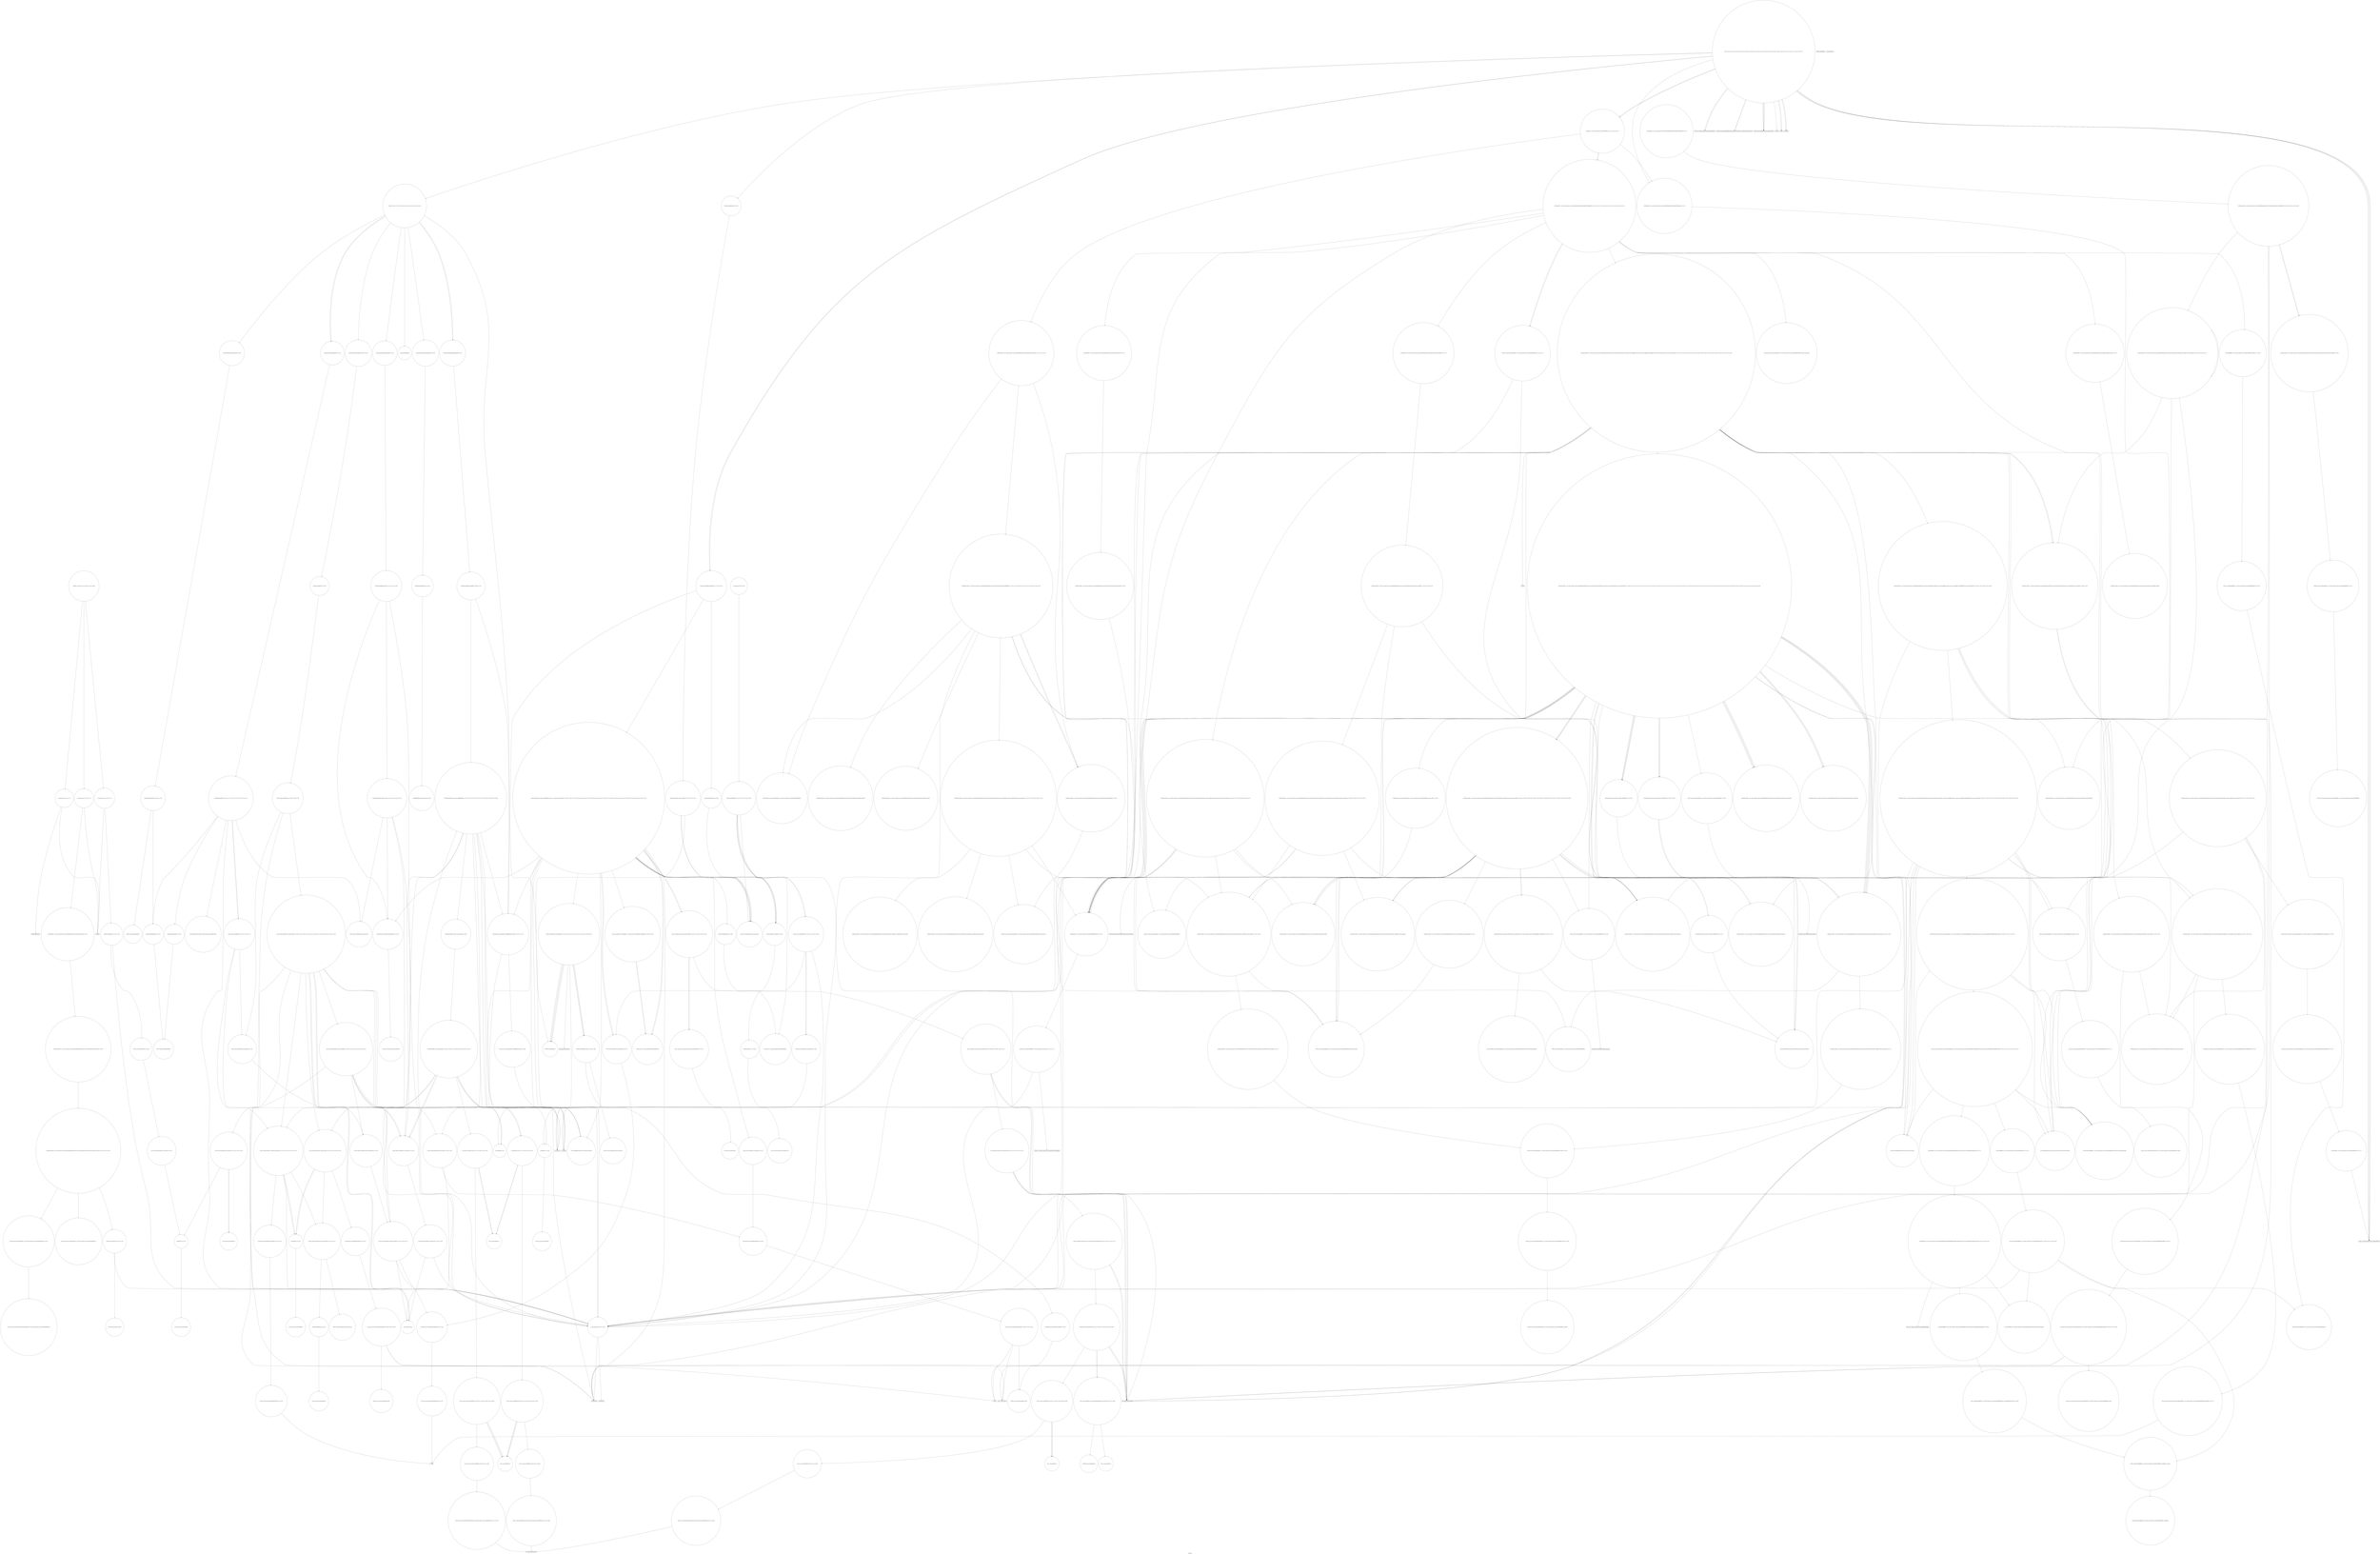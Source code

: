 digraph "Call Graph" {
	label="Call Graph";

	Node0x5629fcc940c0 [shape=record,shape=circle,label="{__cxx_global_var_init|{<s0>1|<s1>2}}"];
	Node0x5629fcc940c0:s0 -> Node0x5629fcc94140[color=black];
	Node0x5629fcc940c0:s1 -> Node0x5629fd1e3940[color=black];
	Node0x5629fd1eb200 [shape=record,shape=circle,label="{_ZNSt12_Destroy_auxILb1EE9__destroyIPiEEvT_S3_}"];
	Node0x5629fd1e5040 [shape=record,shape=circle,label="{_ZNSt8_Rb_treeINSt7__cxx1112basic_stringIcSt11char_traitsIcESaIcEEESt4pairIKS5_iESt10_Select1stIS8_ESt4lessIS5_ESaIS8_EE6_S_keyEPKSt18_Rb_tree_node_base|{<s0>163|<s1>164}}"];
	Node0x5629fd1e5040:s0 -> Node0x5629fd1e56c0[color=black];
	Node0x5629fd1e5040:s1 -> Node0x5629fd1e5340[color=black];
	Node0x5629fd1e3ec0 [shape=record,shape=circle,label="{_ZNSt6vectorIiSaIiEED2Ev|{<s0>31|<s1>32|<s2>33|<s3>34|<s4>35}}"];
	Node0x5629fd1e3ec0:s0 -> Node0x5629fd1eb080[color=black];
	Node0x5629fd1e3ec0:s1 -> Node0x5629fd1eb000[color=black];
	Node0x5629fd1e3ec0:s2 -> Node0x5629fd1eb100[color=black];
	Node0x5629fd1e3ec0:s3 -> Node0x5629fd1eb100[color=black];
	Node0x5629fd1e3ec0:s4 -> Node0x5629fd1e4cc0[color=black];
	Node0x5629fd1e78e0 [shape=record,shape=circle,label="{_ZNK9__gnu_cxx13new_allocatorIPiE8max_sizeEv}"];
	Node0x5629fd1e5740 [shape=record,shape=circle,label="{_ZNKSt8_Rb_treeINSt7__cxx1112basic_stringIcSt11char_traitsIcESaIcEEESt4pairIKS5_iESt10_Select1stIS8_ESt4lessIS5_ESaIS8_EE4sizeEv}"];
	Node0x5629fd1e45c0 [shape=record,shape=circle,label="{_ZNSt6vectorIiSaIiEE5clearEv|{<s0>76}}"];
	Node0x5629fd1e45c0:s0 -> Node0x5629fd1e88e0[color=black];
	Node0x5629fd1e7fe0 [shape=record,shape=circle,label="{_ZSt13copy_backwardIPPiS1_ET0_T_S3_S2_|{<s0>396|<s1>397|<s2>398}}"];
	Node0x5629fd1e7fe0:s0 -> Node0x5629fd1e80e0[color=black];
	Node0x5629fd1e7fe0:s1 -> Node0x5629fd1e80e0[color=black];
	Node0x5629fd1e7fe0:s2 -> Node0x5629fd1e8360[color=black];
	Node0x5629fd1e5e40 [shape=record,shape=circle,label="{_ZNKSt8_Rb_treeINSt7__cxx1112basic_stringIcSt11char_traitsIcESaIcEEESt4pairIKS5_iESt10_Select1stIS8_ESt4lessIS5_ESaIS8_EE8key_compEv}"];
	Node0x5629fd1e4cc0 [shape=record,shape=circle,label="{__clang_call_terminate|{<s0>87|<s1>88}}"];
	Node0x5629fd1e4cc0:s0 -> Node0x5629fd1e4d40[color=black];
	Node0x5629fd1e4cc0:s1 -> Node0x5629fd1e4dc0[color=black];
	Node0x5629fd1e86e0 [shape=record,shape=circle,label="{_ZNSt5dequeIiSaIiEE9pop_frontEv|{<s0>414|<s1>415|<s2>416}}"];
	Node0x5629fd1e86e0:s0 -> Node0x5629fd1e8760[color=black];
	Node0x5629fd1e86e0:s1 -> Node0x5629fd1e87e0[color=black];
	Node0x5629fd1e86e0:s2 -> Node0x5629fd1e4cc0[color=black];
	Node0x5629fd1e9d80 [shape=record,shape=circle,label="{_ZNK9__gnu_cxx13new_allocatorISt13_Rb_tree_nodeISt4pairIKNSt7__cxx1112basic_stringIcSt11char_traitsIcESaIcEEEiEEE8max_sizeEv}"];
	Node0x5629fd1e63e0 [shape=record,shape=circle,label="{_ZNSt13_Rb_tree_nodeISt4pairIKNSt7__cxx1112basic_stringIcSt11char_traitsIcESaIcEEEiEE9_M_valptrEv|{<s0>109}}"];
	Node0x5629fd1e63e0:s0 -> Node0x5629fd1e6560[color=black];
	Node0x5629fd1e8de0 [shape=record,shape=Mrecord,label="{_ZSt20__throw_length_errorPKc}"];
	Node0x5629fd1ea480 [shape=record,shape=Mrecord,label="{_ZNSt7__cxx1112basic_stringIcSt11char_traitsIcESaIcEEC1ERKS4_}"];
	Node0x5629fd1e6ae0 [shape=record,shape=circle,label="{_ZNSt11_Deque_baseIiSaIiEE19_M_get_Tp_allocatorEv}"];
	Node0x5629fd1e94e0 [shape=record,shape=circle,label="{_ZSt12__miter_baseIPiET_S1_}"];
	Node0x5629fd1eab80 [shape=record,shape=circle,label="{_ZSt7forwardIRPSt13_Rb_tree_nodeISt4pairIKNSt7__cxx1112basic_stringIcSt11char_traitsIcESaIcEEEiEEEOT_RNSt16remove_referenceISD_E4typeE}"];
	Node0x5629fd1e71e0 [shape=record,shape=circle,label="{_ZNSaIPiEC2IiEERKSaIT_E|{<s0>144}}"];
	Node0x5629fd1e71e0:s0 -> Node0x5629fd1e7260[color=black];
	Node0x5629fcc94140 [shape=record,shape=Mrecord,label="{_ZNSt8ios_base4InitC1Ev}"];
	Node0x5629fd1eb280 [shape=record,shape=circle,label="{_ZNSt12_Vector_baseIiSaIiEE13_M_deallocateEPim|{<s0>325}}"];
	Node0x5629fd1eb280:s0 -> Node0x5629fd1e6e60[color=black];
	Node0x5629fd1e50c0 [shape=record,shape=Mrecord,label="{llvm.memcpy.p0i8.p0i8.i64}"];
	Node0x5629fd1e3f40 [shape=record,shape=circle,label="{_Z3bfsi|{<s0>36|<s1>37|<s2>38|<s3>39|<s4>40|<s5>41|<s6>42|<s7>43|<s8>44|<s9>45}}"];
	Node0x5629fd1e3f40:s0 -> Node0x5629fd1e3fc0[color=black];
	Node0x5629fd1e3f40:s1 -> Node0x5629fd1e4040[color=black];
	Node0x5629fd1e3f40:s2 -> Node0x5629fd1e4140[color=black];
	Node0x5629fd1e3f40:s3 -> Node0x5629fd1e41c0[color=black];
	Node0x5629fd1e3f40:s4 -> Node0x5629fd1e4240[color=black];
	Node0x5629fd1e3f40:s5 -> Node0x5629fd1e42c0[color=black];
	Node0x5629fd1e3f40:s6 -> Node0x5629fd1e4340[color=black];
	Node0x5629fd1e3f40:s7 -> Node0x5629fd1e4040[color=black];
	Node0x5629fd1e3f40:s8 -> Node0x5629fd1e43c0[color=black];
	Node0x5629fd1e3f40:s9 -> Node0x5629fd1e43c0[color=black];
	Node0x5629fd1e7960 [shape=record,shape=circle,label="{_ZNSt11_Deque_baseIiSaIiEE16_M_allocate_nodeEv|{<s0>361|<s1>362}}"];
	Node0x5629fd1e7960:s0 -> Node0x5629fd1e6ee0[color=black];
	Node0x5629fd1e7960:s1 -> Node0x5629fd1e79e0[color=black];
	Node0x5629fd1e57c0 [shape=record,shape=circle,label="{_ZNSt3mapINSt7__cxx1112basic_stringIcSt11char_traitsIcESaIcEEEiSt4lessIS5_ESaISt4pairIKS5_iEEE11lower_boundERS9_|{<s0>173}}"];
	Node0x5629fd1e57c0:s0 -> Node0x5629fd1e5bc0[color=black];
	Node0x5629fd1e4640 [shape=record,shape=Mrecord,label="{_ZNSt7__cxx1112basic_stringIcSt11char_traitsIcESaIcEEC1Ev}"];
	Node0x5629fd1e8060 [shape=record,shape=circle,label="{_ZSt14__copy_move_a2ILb0EPPiS1_ET1_T0_S3_S2_|{<s0>399|<s1>400|<s2>401|<s3>402}}"];
	Node0x5629fd1e8060:s0 -> Node0x5629fd1e81e0[color=black];
	Node0x5629fd1e8060:s1 -> Node0x5629fd1e81e0[color=black];
	Node0x5629fd1e8060:s2 -> Node0x5629fd1e81e0[color=black];
	Node0x5629fd1e8060:s3 -> Node0x5629fd1e8160[color=black];
	Node0x5629fd1e5ec0 [shape=record,shape=circle,label="{_ZNSt8_Rb_treeINSt7__cxx1112basic_stringIcSt11char_traitsIcESaIcEEESt4pairIKS5_iESt10_Select1stIS8_ESt4lessIS5_ESaIS8_EE14_M_create_nodeIJRKSt21piecewise_construct_tSt5tupleIJRS7_EESJ_IJEEEEEPSt13_Rb_tree_nodeIS8_EDpOT_|{<s0>204|<s1>205|<s2>206|<s3>207|<s4>208}}"];
	Node0x5629fd1e5ec0:s0 -> Node0x5629fd1e9b80[color=black];
	Node0x5629fd1e5ec0:s1 -> Node0x5629fd1e5f40[color=black];
	Node0x5629fd1e5ec0:s2 -> Node0x5629fd1e9800[color=black];
	Node0x5629fd1e5ec0:s3 -> Node0x5629fd1e9880[color=black];
	Node0x5629fd1e5ec0:s4 -> Node0x5629fd1e9c00[color=black];
	Node0x5629fd1e4d40 [shape=record,shape=Mrecord,label="{__cxa_begin_catch}"];
	Node0x5629fd1e8760 [shape=record,shape=circle,label="{_ZNSt16allocator_traitsISaIiEE7destroyIiEEvRS0_PT_|{<s0>417}}"];
	Node0x5629fd1e8760:s0 -> Node0x5629fd1e8860[color=black];
	Node0x5629fd1e9e00 [shape=record,shape=Mrecord,label="{_ZSt17__throw_bad_allocv}"];
	Node0x5629fd1e6460 [shape=record,shape=circle,label="{_ZN9__gnu_cxx13new_allocatorISt13_Rb_tree_nodeISt4pairIKNSt7__cxx1112basic_stringIcSt11char_traitsIcESaIcEEEiEEE7destroyISA_EEvPT_|{<s0>110}}"];
	Node0x5629fd1e6460:s0 -> Node0x5629fd1e64e0[color=black];
	Node0x5629fd1e8e60 [shape=record,shape=circle,label="{_ZNSt16allocator_traitsISaIiEE8max_sizeERKS0_|{<s0>467}}"];
	Node0x5629fd1e8e60:s0 -> Node0x5629fd1e7ae0[color=black];
	Node0x5629fd1ea500 [shape=record,shape=circle,label="{_ZSt12__get_helperILm0ERKNSt7__cxx1112basic_stringIcSt11char_traitsIcESaIcEEEJEERT0_RSt11_Tuple_implIXT_EJS8_DpT1_EE|{<s0>289}}"];
	Node0x5629fd1ea500:s0 -> Node0x5629fd1ea200[color=black];
	Node0x5629fd1e6b60 [shape=record,shape=circle,label="{_ZNSt11_Deque_baseIiSaIiEED2Ev|{<s0>125|<s1>126|<s2>127}}"];
	Node0x5629fd1e6b60:s0 -> Node0x5629fd1e6c60[color=black];
	Node0x5629fd1e6b60:s1 -> Node0x5629fd1e6ce0[color=black];
	Node0x5629fd1e6b60:s2 -> Node0x5629fd1e6d60[color=black];
	Node0x5629fd1e9560 [shape=record,shape=circle,label="{_ZNKSt13move_iteratorIPiE4baseEv}"];
	Node0x5629fd1eac00 [shape=record,shape=Mrecord,label="{_ZSt18_Rb_tree_decrementPSt18_Rb_tree_node_base}"];
	Node0x5629fd1e7260 [shape=record,shape=circle,label="{_ZN9__gnu_cxx13new_allocatorIPiEC2Ev}"];
	Node0x5629fd1e38c0 [shape=record,shape=Mrecord,label="{_ZNSt8ios_base4InitD1Ev}"];
	Node0x5629fd1eb300 [shape=record,shape=circle,label="{_ZNSt12_Vector_baseIiSaIiEE12_Vector_implD2Ev|{<s0>326}}"];
	Node0x5629fd1eb300:s0 -> Node0x5629fd1e73e0[color=black];
	Node0x5629fd1e5140 [shape=record,shape=circle,label="{_ZNSt8_Rb_treeINSt7__cxx1112basic_stringIcSt11char_traitsIcESaIcEEESt4pairIKS5_iESt10_Select1stIS8_ESt4lessIS5_ESaIS8_EE6_S_keyEPKSt13_Rb_tree_nodeIS8_E|{<s0>165|<s1>166}}"];
	Node0x5629fd1e5140:s0 -> Node0x5629fd1e53c0[color=black];
	Node0x5629fd1e5140:s1 -> Node0x5629fd1e5340[color=black];
	Node0x5629fd1e3fc0 [shape=record,shape=circle,label="{_ZNSt5queueIiSt5dequeIiSaIiEEEC2IS2_vEEv|{<s0>46}}"];
	Node0x5629fd1e3fc0:s0 -> Node0x5629fd1eb380[color=black];
	Node0x5629fd1e79e0 [shape=record,shape=circle,label="{_ZNSt16allocator_traitsISaIiEE8allocateERS0_m|{<s0>363}}"];
	Node0x5629fd1e79e0:s0 -> Node0x5629fd1e7a60[color=black];
	Node0x5629fd1e5840 [shape=record,shape=circle,label="{_ZNKSt17_Rb_tree_iteratorISt4pairIKNSt7__cxx1112basic_stringIcSt11char_traitsIcESaIcEEEiEEeqERKS9_}"];
	Node0x5629fd1e46c0 [shape=record,shape=Mrecord,label="{_ZStrsIcSt11char_traitsIcESaIcEERSt13basic_istreamIT_T0_ES7_RNSt7__cxx1112basic_stringIS4_S5_T1_EE}"];
	Node0x5629fd1e80e0 [shape=record,shape=circle,label="{_ZSt12__miter_baseIPPiET_S2_}"];
	Node0x5629fd1e5f40 [shape=record,shape=circle,label="{_ZSt7forwardIRKSt21piecewise_construct_tEOT_RNSt16remove_referenceIS3_E4typeE}"];
	Node0x5629fd1e4dc0 [shape=record,shape=Mrecord,label="{_ZSt9terminatev}"];
	Node0x5629fd1e87e0 [shape=record,shape=circle,label="{_ZNSt5dequeIiSaIiEE16_M_pop_front_auxEv|{<s0>418|<s1>419|<s2>420|<s3>421}}"];
	Node0x5629fd1e87e0:s0 -> Node0x5629fd1e6ae0[color=black];
	Node0x5629fd1e87e0:s1 -> Node0x5629fd1e8760[color=black];
	Node0x5629fd1e87e0:s2 -> Node0x5629fd1e6de0[color=black];
	Node0x5629fd1e87e0:s3 -> Node0x5629fd1eb780[color=black];
	Node0x5629fd1e9e80 [shape=record,shape=Mrecord,label="{_Znwm}"];
	Node0x5629fd1e64e0 [shape=record,shape=circle,label="{_ZNSt4pairIKNSt7__cxx1112basic_stringIcSt11char_traitsIcESaIcEEEiED2Ev|{<s0>111}}"];
	Node0x5629fd1e64e0:s0 -> Node0x5629fd1e48c0[color=black];
	Node0x5629fd1e8ee0 [shape=record,shape=circle,label="{_ZNKSt12_Vector_baseIiSaIiEE19_M_get_Tp_allocatorEv}"];
	Node0x5629fd1ea580 [shape=record,shape=circle,label="{_ZNKSt23_Rb_tree_const_iteratorISt4pairIKNSt7__cxx1112basic_stringIcSt11char_traitsIcESaIcEEEiEE13_M_const_castEv|{<s0>290}}"];
	Node0x5629fd1ea580:s0 -> Node0x5629fd1e5d40[color=black];
	Node0x5629fd1e6be0 [shape=record,shape=circle,label="{_ZNSt15_Deque_iteratorIiRiPiEC2ERKS2_}"];
	Node0x5629fd1e95e0 [shape=record,shape=circle,label="{_ZNSt13move_iteratorIPiEC2ES0_}"];
	Node0x5629fd1eac80 [shape=record,shape=Mrecord,label="{_ZSt18_Rb_tree_incrementPSt18_Rb_tree_node_base}"];
	Node0x5629fd1e72e0 [shape=record,shape=circle,label="{_ZN9__gnu_cxx13new_allocatorIPiE10deallocateEPS1_m|{<s0>145}}"];
	Node0x5629fd1e72e0:s0 -> Node0x5629fd1e6760[color=black];
	Node0x5629fd1e3940 [shape=record,shape=Mrecord,label="{__cxa_atexit}"];
	Node0x5629fd1eb380 [shape=record,shape=circle,label="{_ZNSt5dequeIiSaIiEEC2Ev|{<s0>327}}"];
	Node0x5629fd1eb380:s0 -> Node0x5629fd1eb400[color=black];
	Node0x5629fd1e51c0 [shape=record,shape=circle,label="{_ZNSt8_Rb_treeINSt7__cxx1112basic_stringIcSt11char_traitsIcESaIcEEESt4pairIKS5_iESt10_Select1stIS8_ESt4lessIS5_ESaIS8_EE7_S_leftEPKSt18_Rb_tree_node_base}"];
	Node0x5629fd1e4040 [shape=record,shape=circle,label="{_ZNSt5queueIiSt5dequeIiSaIiEEE4pushERKi|{<s0>47}}"];
	Node0x5629fd1e4040:s0 -> Node0x5629fd1e7be0[color=black];
	Node0x5629fd1e7a60 [shape=record,shape=circle,label="{_ZN9__gnu_cxx13new_allocatorIiE8allocateEmPKv|{<s0>364|<s1>365|<s2>366}}"];
	Node0x5629fd1e7a60:s0 -> Node0x5629fd1e7ae0[color=black];
	Node0x5629fd1e7a60:s1 -> Node0x5629fd1e9e00[color=black];
	Node0x5629fd1e7a60:s2 -> Node0x5629fd1e9e80[color=black];
	Node0x5629fd1e58c0 [shape=record,shape=circle,label="{_ZNSt3mapINSt7__cxx1112basic_stringIcSt11char_traitsIcESaIcEEEiSt4lessIS5_ESaISt4pairIKS5_iEEE3endEv|{<s0>174}}"];
	Node0x5629fd1e58c0:s0 -> Node0x5629fd1e5dc0[color=black];
	Node0x5629fd1e4740 [shape=record,shape=circle,label="{_ZNSt6vectorIiSaIiEE9push_backERKi|{<s0>77|<s1>78|<s2>79}}"];
	Node0x5629fd1e4740:s0 -> Node0x5629fd1e7c60[color=black];
	Node0x5629fd1e4740:s1 -> Node0x5629fd1e89e0[color=black];
	Node0x5629fd1e4740:s2 -> Node0x5629fd1e8960[color=black];
	Node0x5629fd1e8160 [shape=record,shape=circle,label="{_ZSt13__copy_move_aILb0EPPiS1_ET1_T0_S3_S2_|{<s0>403}}"];
	Node0x5629fd1e8160:s0 -> Node0x5629fd1e8260[color=black];
	Node0x5629fd1e9800 [shape=record,shape=circle,label="{_ZSt7forwardISt5tupleIJRKNSt7__cxx1112basic_stringIcSt11char_traitsIcESaIcEEEEEEOT_RNSt16remove_referenceISA_E4typeE}"];
	Node0x5629fd1e4e40 [shape=record,shape=circle,label="{_ZNSt8_Rb_treeINSt7__cxx1112basic_stringIcSt11char_traitsIcESaIcEEESt4pairIKS5_iESt10_Select1stIS8_ESt4lessIS5_ESaIS8_EED2Ev|{<s0>89|<s1>90|<s2>91|<s3>92|<s4>93}}"];
	Node0x5629fd1e4e40:s0 -> Node0x5629fd1e4f40[color=black];
	Node0x5629fd1e4e40:s1 -> Node0x5629fd1e4ec0[color=black];
	Node0x5629fd1e4e40:s2 -> Node0x5629fd1e5fe0[color=black];
	Node0x5629fd1e4e40:s3 -> Node0x5629fd1e5fe0[color=black];
	Node0x5629fd1e4e40:s4 -> Node0x5629fd1e4cc0[color=black];
	Node0x5629fd1e8860 [shape=record,shape=circle,label="{_ZN9__gnu_cxx13new_allocatorIiE7destroyIiEEvPT_}"];
	Node0x5629fd1e9f00 [shape=record,shape=circle,label="{_ZNSt16allocator_traitsISaISt13_Rb_tree_nodeISt4pairIKNSt7__cxx1112basic_stringIcSt11char_traitsIcESaIcEEEiEEEE9constructIS9_JRKSt21piecewise_construct_tSt5tupleIJRS8_EESH_IJEEEEEvRSB_PT_DpOT0_|{<s0>269|<s1>270|<s2>271|<s3>272}}"];
	Node0x5629fd1e9f00:s0 -> Node0x5629fd1e5f40[color=black];
	Node0x5629fd1e9f00:s1 -> Node0x5629fd1e9800[color=black];
	Node0x5629fd1e9f00:s2 -> Node0x5629fd1e9880[color=black];
	Node0x5629fd1e9f00:s3 -> Node0x5629fd1e9f80[color=black];
	Node0x5629fd1e6560 [shape=record,shape=circle,label="{_ZN9__gnu_cxx16__aligned_membufISt4pairIKNSt7__cxx1112basic_stringIcSt11char_traitsIcESaIcEEEiEE6_M_ptrEv|{<s0>112}}"];
	Node0x5629fd1e6560:s0 -> Node0x5629fd1e65e0[color=black];
	Node0x5629fd1e8f60 [shape=record,shape=circle,label="{_ZN9__gnu_cxx17__normal_iteratorIPiSt6vectorIiSaIiEEEC2ERKS1_}"];
	Node0x5629fd1ea600 [shape=record,shape=circle,label="{_ZNSt8_Rb_treeINSt7__cxx1112basic_stringIcSt11char_traitsIcESaIcEEESt4pairIKS5_iESt10_Select1stIS8_ESt4lessIS5_ESaIS8_EE12_M_rightmostEv}"];
	Node0x5629fd1e6c60 [shape=record,shape=circle,label="{_ZNSt11_Deque_baseIiSaIiEE16_M_destroy_nodesEPPiS3_|{<s0>128}}"];
	Node0x5629fd1e6c60:s0 -> Node0x5629fd1e6de0[color=black];
	Node0x5629fd1e9660 [shape=record,shape=circle,label="{_GLOBAL__sub_I_thermal_0_1.cpp|{<s0>491|<s1>492|<s2>493}}"];
	Node0x5629fd1e9660:s0 -> Node0x5629fcc940c0[color=black];
	Node0x5629fd1e9660:s1 -> Node0x5629fd1e39c0[color=black];
	Node0x5629fd1e9660:s2 -> Node0x5629fd1e3d40[color=black];
	Node0x5629fd1ead00 [shape=record,shape=Mrecord,label="{_ZSt29_Rb_tree_insert_and_rebalancebPSt18_Rb_tree_node_baseS0_RS_}"];
	Node0x5629fd1e7360 [shape=record,shape=circle,label="{_ZN9__gnu_cxx13new_allocatorIPiED2Ev}"];
	Node0x5629fd1e39c0 [shape=record,shape=circle,label="{__cxx_global_var_init.1|{<s0>3|<s1>4}}"];
	Node0x5629fd1e39c0:s0 -> Node0x5629fd1e3a40[color=black];
	Node0x5629fd1e39c0:s1 -> Node0x5629fd1e3940[color=black];
	Node0x5629fd1eb400 [shape=record,shape=circle,label="{_ZNSt11_Deque_baseIiSaIiEEC2Ev|{<s0>328|<s1>329|<s2>330}}"];
	Node0x5629fd1eb400:s0 -> Node0x5629fd1eb480[color=black];
	Node0x5629fd1eb400:s1 -> Node0x5629fd1eb500[color=black];
	Node0x5629fd1eb400:s2 -> Node0x5629fd1e6d60[color=black];
	Node0x5629fd1e5240 [shape=record,shape=circle,label="{_ZNSt8_Rb_treeINSt7__cxx1112basic_stringIcSt11char_traitsIcESaIcEEESt4pairIKS5_iESt10_Select1stIS8_ESt4lessIS5_ESaIS8_EE8_S_rightEPKSt18_Rb_tree_node_base}"];
	Node0x5629fd1e40c0 [shape=record,shape=Mrecord,label="{__gxx_personality_v0}"];
	Node0x5629fd1e7ae0 [shape=record,shape=circle,label="{_ZNK9__gnu_cxx13new_allocatorIiE8max_sizeEv}"];
	Node0x5629fd1e5940 [shape=record,shape=circle,label="{_ZNKSt3mapINSt7__cxx1112basic_stringIcSt11char_traitsIcESaIcEEEiSt4lessIS5_ESaISt4pairIKS5_iEEE8key_compEv|{<s0>175}}"];
	Node0x5629fd1e5940:s0 -> Node0x5629fd1e5e40[color=black];
	Node0x5629fd1e47c0 [shape=record,shape=Mrecord,label="{_ZStlsISt11char_traitsIcEERSt13basic_ostreamIcT_ES5_PKc}"];
	Node0x5629fd1e81e0 [shape=record,shape=circle,label="{_ZSt12__niter_baseIPPiET_S2_}"];
	Node0x5629fd1e9880 [shape=record,shape=circle,label="{_ZSt7forwardISt5tupleIJEEEOT_RNSt16remove_referenceIS2_E4typeE}"];
	Node0x5629fd1e4ec0 [shape=record,shape=circle,label="{_ZNSt8_Rb_treeINSt7__cxx1112basic_stringIcSt11char_traitsIcESaIcEEESt4pairIKS5_iESt10_Select1stIS8_ESt4lessIS5_ESaIS8_EE8_M_eraseEPSt13_Rb_tree_nodeIS8_E|{<s0>94|<s1>95|<s2>96|<s3>97}}"];
	Node0x5629fd1e4ec0:s0 -> Node0x5629fd1e6060[color=black];
	Node0x5629fd1e4ec0:s1 -> Node0x5629fd1e4ec0[color=black];
	Node0x5629fd1e4ec0:s2 -> Node0x5629fd1e60e0[color=black];
	Node0x5629fd1e4ec0:s3 -> Node0x5629fd1e6160[color=black];
	Node0x5629fd1e88e0 [shape=record,shape=circle,label="{_ZNSt6vectorIiSaIiEE15_M_erase_at_endEPi|{<s0>422|<s1>423|<s2>424}}"];
	Node0x5629fd1e88e0:s0 -> Node0x5629fd1eb080[color=black];
	Node0x5629fd1e88e0:s1 -> Node0x5629fd1eb000[color=black];
	Node0x5629fd1e88e0:s2 -> Node0x5629fd1e4cc0[color=black];
	Node0x5629fd1e9f80 [shape=record,shape=circle,label="{_ZN9__gnu_cxx13new_allocatorISt13_Rb_tree_nodeISt4pairIKNSt7__cxx1112basic_stringIcSt11char_traitsIcESaIcEEEiEEE9constructISA_JRKSt21piecewise_construct_tSt5tupleIJRS9_EESH_IJEEEEEvPT_DpOT0_|{<s0>273|<s1>274|<s2>275|<s3>276|<s4>277}}"];
	Node0x5629fd1e9f80:s0 -> Node0x5629fd1e5f40[color=black];
	Node0x5629fd1e9f80:s1 -> Node0x5629fd1e9800[color=black];
	Node0x5629fd1e9f80:s2 -> Node0x5629fd1ea000[color=black];
	Node0x5629fd1e9f80:s3 -> Node0x5629fd1e9880[color=black];
	Node0x5629fd1e9f80:s4 -> Node0x5629fd1ea080[color=black];
	Node0x5629fd1e65e0 [shape=record,shape=circle,label="{_ZN9__gnu_cxx16__aligned_membufISt4pairIKNSt7__cxx1112basic_stringIcSt11char_traitsIcESaIcEEEiEE7_M_addrEv}"];
	Node0x5629fd1e8fe0 [shape=record,shape=circle,label="{_ZSt22__uninitialized_copy_aISt13move_iteratorIPiES1_iET0_T_S4_S3_RSaIT1_E|{<s0>468|<s1>469|<s2>470}}"];
	Node0x5629fd1e8fe0:s0 -> Node0x5629fd1e50c0[color=black];
	Node0x5629fd1e8fe0:s1 -> Node0x5629fd1e50c0[color=black];
	Node0x5629fd1e8fe0:s2 -> Node0x5629fd1e90e0[color=black];
	Node0x5629fd1ea680 [shape=record,shape=circle,label="{_ZNSt4pairIPSt18_Rb_tree_node_baseS1_EC2IRS1_Lb1EEERKS1_OT_|{<s0>291}}"];
	Node0x5629fd1ea680:s0 -> Node0x5629fd1eaa00[color=black];
	Node0x5629fd1e6ce0 [shape=record,shape=circle,label="{_ZNSt11_Deque_baseIiSaIiEE17_M_deallocate_mapEPPim|{<s0>129|<s1>130|<s2>131|<s3>132|<s4>133}}"];
	Node0x5629fd1e6ce0:s0 -> Node0x5629fd1e6fe0[color=black];
	Node0x5629fd1e6ce0:s1 -> Node0x5629fd1e7060[color=black];
	Node0x5629fd1e6ce0:s2 -> Node0x5629fd1e70e0[color=black];
	Node0x5629fd1e6ce0:s3 -> Node0x5629fd1e70e0[color=black];
	Node0x5629fd1e6ce0:s4 -> Node0x5629fd1e4cc0[color=black];
	Node0x5629fd1ead80 [shape=record,shape=circle,label="{_ZNSt11_Tuple_implILm0EJRKNSt7__cxx1112basic_stringIcSt11char_traitsIcESaIcEEEEEC2ES7_|{<s0>315}}"];
	Node0x5629fd1ead80:s0 -> Node0x5629fd1ea280[color=black];
	Node0x5629fd1e73e0 [shape=record,shape=circle,label="{_ZNSaIiED2Ev|{<s0>146}}"];
	Node0x5629fd1e73e0:s0 -> Node0x5629fd1e7460[color=black];
	Node0x5629fd1e3a40 [shape=record,shape=circle,label="{_ZNSt3mapINSt7__cxx1112basic_stringIcSt11char_traitsIcESaIcEEEiSt4lessIS5_ESaISt4pairIKS5_iEEEC2Ev|{<s0>5}}"];
	Node0x5629fd1e3a40:s0 -> Node0x5629fd1e4940[color=black];
	Node0x5629fd1eb480 [shape=record,shape=circle,label="{_ZNSt11_Deque_baseIiSaIiEE11_Deque_implC2Ev|{<s0>331|<s1>332|<s2>333}}"];
	Node0x5629fd1eb480:s0 -> Node0x5629fd1eaf00[color=black];
	Node0x5629fd1eb480:s1 -> Node0x5629fd1eb580[color=black];
	Node0x5629fd1eb480:s2 -> Node0x5629fd1eb580[color=black];
	Node0x5629fd1e52c0 [shape=record,shape=circle,label="{_ZNSt23_Rb_tree_const_iteratorISt4pairIKNSt7__cxx1112basic_stringIcSt11char_traitsIcESaIcEEEiEEC2EPKSt18_Rb_tree_node_base}"];
	Node0x5629fd1e4140 [shape=record,shape=circle,label="{_ZNKSt5queueIiSt5dequeIiSaIiEEE5emptyEv|{<s0>48}}"];
	Node0x5629fd1e4140:s0 -> Node0x5629fd1e84e0[color=black];
	Node0x5629fd1e7b60 [shape=record,shape=circle,label="{_ZNSt15_Deque_iteratorIiRiPiE14_S_buffer_sizeEv|{<s0>367|<s1>368}}"];
	Node0x5629fd1e7b60:s0 -> Node0x5629fd1e6ee0[color=black];
	Node0x5629fd1e7b60:s1 -> Node0x5629fd1e4cc0[color=black];
	Node0x5629fd1e59c0 [shape=record,shape=circle,label="{_ZNKSt17_Rb_tree_iteratorISt4pairIKNSt7__cxx1112basic_stringIcSt11char_traitsIcESaIcEEEiEEdeEv|{<s0>176|<s1>177}}"];
	Node0x5629fd1e59c0:s0 -> Node0x5629fd1e63e0[color=black];
	Node0x5629fd1e59c0:s1 -> Node0x5629fd1e4cc0[color=black];
	Node0x5629fd1e4840 [shape=record,shape=Mrecord,label="{_ZNSolsEi}"];
	Node0x5629fd1e8260 [shape=record,shape=circle,label="{_ZNSt11__copy_moveILb0ELb1ESt26random_access_iterator_tagE8__copy_mIPiEEPT_PKS4_S7_S5_|{<s0>404}}"];
	Node0x5629fd1e8260:s0 -> Node0x5629fd1e82e0[color=black];
	Node0x5629fd1e9900 [shape=record,shape=circle,label="{_ZNSt8_Rb_treeINSt7__cxx1112basic_stringIcSt11char_traitsIcESaIcEEESt4pairIKS5_iESt10_Select1stIS8_ESt4lessIS5_ESaIS8_EE29_M_get_insert_hint_unique_posESt23_Rb_tree_const_iteratorIS8_ERS7_|{<s0>209|<s1>210|<s2>211|<s3>212|<s4>213|<s5>214|<s6>215|<s7>216|<s8>217|<s9>218|<s10>219|<s11>220|<s12>221|<s13>222|<s14>223|<s15>224|<s16>225|<s17>226|<s18>227|<s19>228|<s20>229|<s21>230|<s22>231|<s23>232|<s24>233|<s25>234|<s26>235|<s27>236|<s28>237|<s29>238|<s30>239|<s31>240|<s32>241|<s33>242|<s34>243|<s35>244|<s36>245}}"];
	Node0x5629fd1e9900:s0 -> Node0x5629fd1ea580[color=black];
	Node0x5629fd1e9900:s1 -> Node0x5629fd1e5cc0[color=black];
	Node0x5629fd1e9900:s2 -> Node0x5629fd1e5740[color=black];
	Node0x5629fd1e9900:s3 -> Node0x5629fd1ea600[color=black];
	Node0x5629fd1e9900:s4 -> Node0x5629fd1e5040[color=black];
	Node0x5629fd1e9900:s5 -> Node0x5629fd1e4fc0[color=black];
	Node0x5629fd1e9900:s6 -> Node0x5629fd1ea600[color=black];
	Node0x5629fd1e9900:s7 -> Node0x5629fd1ea680[color=black];
	Node0x5629fd1e9900:s8 -> Node0x5629fd1ea700[color=black];
	Node0x5629fd1e9900:s9 -> Node0x5629fd1e5040[color=black];
	Node0x5629fd1e9900:s10 -> Node0x5629fd1e4fc0[color=black];
	Node0x5629fd1e9900:s11 -> Node0x5629fd1e50c0[color=black];
	Node0x5629fd1e9900:s12 -> Node0x5629fd1ea780[color=black];
	Node0x5629fd1e9900:s13 -> Node0x5629fd1ea780[color=black];
	Node0x5629fd1e9900:s14 -> Node0x5629fd1ea780[color=black];
	Node0x5629fd1e9900:s15 -> Node0x5629fd1ea800[color=black];
	Node0x5629fd1e9900:s16 -> Node0x5629fd1ea880[color=black];
	Node0x5629fd1e9900:s17 -> Node0x5629fd1e5040[color=black];
	Node0x5629fd1e9900:s18 -> Node0x5629fd1e4fc0[color=black];
	Node0x5629fd1e9900:s19 -> Node0x5629fd1e6060[color=black];
	Node0x5629fd1e9900:s20 -> Node0x5629fd1ea680[color=black];
	Node0x5629fd1e9900:s21 -> Node0x5629fd1ea800[color=black];
	Node0x5629fd1e9900:s22 -> Node0x5629fd1ea700[color=black];
	Node0x5629fd1e9900:s23 -> Node0x5629fd1e5040[color=black];
	Node0x5629fd1e9900:s24 -> Node0x5629fd1e4fc0[color=black];
	Node0x5629fd1e9900:s25 -> Node0x5629fd1e50c0[color=black];
	Node0x5629fd1e9900:s26 -> Node0x5629fd1ea600[color=black];
	Node0x5629fd1e9900:s27 -> Node0x5629fd1ea600[color=black];
	Node0x5629fd1e9900:s28 -> Node0x5629fd1ea680[color=black];
	Node0x5629fd1e9900:s29 -> Node0x5629fd1ea900[color=black];
	Node0x5629fd1e9900:s30 -> Node0x5629fd1e5040[color=black];
	Node0x5629fd1e9900:s31 -> Node0x5629fd1e4fc0[color=black];
	Node0x5629fd1e9900:s32 -> Node0x5629fd1e6060[color=black];
	Node0x5629fd1e9900:s33 -> Node0x5629fd1ea680[color=black];
	Node0x5629fd1e9900:s34 -> Node0x5629fd1ea800[color=black];
	Node0x5629fd1e9900:s35 -> Node0x5629fd1ea700[color=black];
	Node0x5629fd1e9900:s36 -> Node0x5629fd1ea980[color=black];
	Node0x5629fd1e4f40 [shape=record,shape=circle,label="{_ZNSt8_Rb_treeINSt7__cxx1112basic_stringIcSt11char_traitsIcESaIcEEESt4pairIKS5_iESt10_Select1stIS8_ESt4lessIS5_ESaIS8_EE8_M_beginEv}"];
	Node0x5629fd1e8960 [shape=record,shape=circle,label="{_ZNSt6vectorIiSaIiEE17_M_realloc_insertIJRKiEEEvN9__gnu_cxx17__normal_iteratorIPiS1_EEDpOT_|{<s0>425|<s1>426|<s2>427|<s3>428|<s4>429|<s5>430|<s6>431|<s7>432|<s8>433|<s9>434|<s10>435|<s11>436|<s12>437|<s13>438|<s14>439|<s15>440|<s16>441|<s17>442|<s18>443|<s19>444|<s20>445|<s21>446|<s22>447}}"];
	Node0x5629fd1e8960:s0 -> Node0x5629fd1e8a60[color=black];
	Node0x5629fd1e8960:s1 -> Node0x5629fd1e8b60[color=black];
	Node0x5629fd1e8960:s2 -> Node0x5629fd1e8ae0[color=black];
	Node0x5629fd1e8960:s3 -> Node0x5629fd1e8be0[color=black];
	Node0x5629fd1e8960:s4 -> Node0x5629fd1e7de0[color=black];
	Node0x5629fd1e8960:s5 -> Node0x5629fd1e7c60[color=black];
	Node0x5629fd1e8960:s6 -> Node0x5629fd1e8ce0[color=black];
	Node0x5629fd1e8960:s7 -> Node0x5629fd1eb080[color=black];
	Node0x5629fd1e8960:s8 -> Node0x5629fd1e8c60[color=black];
	Node0x5629fd1e8960:s9 -> Node0x5629fd1e8ce0[color=black];
	Node0x5629fd1e8960:s10 -> Node0x5629fd1eb080[color=black];
	Node0x5629fd1e8960:s11 -> Node0x5629fd1e8c60[color=black];
	Node0x5629fd1e8960:s12 -> Node0x5629fd1e4d40[color=black];
	Node0x5629fd1e8960:s13 -> Node0x5629fd1e8760[color=black];
	Node0x5629fd1e8960:s14 -> Node0x5629fd1e9a80[color=black];
	Node0x5629fd1e8960:s15 -> Node0x5629fd1eb080[color=black];
	Node0x5629fd1e8960:s16 -> Node0x5629fd1eb000[color=black];
	Node0x5629fd1e8960:s17 -> Node0x5629fd1eb280[color=black];
	Node0x5629fd1e8960:s18 -> Node0x5629fd1e9a00[color=black];
	Node0x5629fd1e8960:s19 -> Node0x5629fd1eb080[color=black];
	Node0x5629fd1e8960:s20 -> Node0x5629fd1eb000[color=black];
	Node0x5629fd1e8960:s21 -> Node0x5629fd1eb280[color=black];
	Node0x5629fd1e8960:s22 -> Node0x5629fd1e4cc0[color=black];
	Node0x5629fd1ea000 [shape=record,shape=circle,label="{_ZNSt5tupleIJRKNSt7__cxx1112basic_stringIcSt11char_traitsIcESaIcEEEEEC2EOS8_|{<s0>278}}"];
	Node0x5629fd1ea000:s0 -> Node0x5629fd1ea100[color=black];
	Node0x5629fd1e6660 [shape=record,shape=circle,label="{_ZNSt16allocator_traitsISaISt13_Rb_tree_nodeISt4pairIKNSt7__cxx1112basic_stringIcSt11char_traitsIcESaIcEEEiEEEE10deallocateERSB_PSA_m|{<s0>113}}"];
	Node0x5629fd1e6660:s0 -> Node0x5629fd1e66e0[color=black];
	Node0x5629fd1e9060 [shape=record,shape=circle,label="{_ZSt32__make_move_if_noexcept_iteratorIiSt13move_iteratorIPiEET0_PT_|{<s0>471}}"];
	Node0x5629fd1e9060:s0 -> Node0x5629fd1e95e0[color=black];
	Node0x5629fd1ea700 [shape=record,shape=circle,label="{_ZNSt8_Rb_treeINSt7__cxx1112basic_stringIcSt11char_traitsIcESaIcEEESt4pairIKS5_iESt10_Select1stIS8_ESt4lessIS5_ESaIS8_EE24_M_get_insert_unique_posERS7_|{<s0>292|<s1>293|<s2>294|<s3>295|<s4>296|<s5>297|<s6>298|<s7>299|<s8>300|<s9>301|<s10>302|<s11>303|<s12>304|<s13>305|<s14>306}}"];
	Node0x5629fd1ea700:s0 -> Node0x5629fd1e4f40[color=black];
	Node0x5629fd1ea700:s1 -> Node0x5629fd1e5cc0[color=black];
	Node0x5629fd1ea700:s2 -> Node0x5629fd1e5140[color=black];
	Node0x5629fd1ea700:s3 -> Node0x5629fd1e4fc0[color=black];
	Node0x5629fd1ea700:s4 -> Node0x5629fd1e60e0[color=black];
	Node0x5629fd1ea700:s5 -> Node0x5629fd1e6060[color=black];
	Node0x5629fd1ea700:s6 -> Node0x5629fd1e5d40[color=black];
	Node0x5629fd1ea700:s7 -> Node0x5629fd1eaa80[color=black];
	Node0x5629fd1ea700:s8 -> Node0x5629fd1e5840[color=black];
	Node0x5629fd1ea700:s9 -> Node0x5629fd1eab00[color=black];
	Node0x5629fd1ea700:s10 -> Node0x5629fd1ea880[color=black];
	Node0x5629fd1ea700:s11 -> Node0x5629fd1e5040[color=black];
	Node0x5629fd1ea700:s12 -> Node0x5629fd1e4fc0[color=black];
	Node0x5629fd1ea700:s13 -> Node0x5629fd1eab00[color=black];
	Node0x5629fd1ea700:s14 -> Node0x5629fd1ea980[color=black];
	Node0x5629fd1e6d60 [shape=record,shape=circle,label="{_ZNSt11_Deque_baseIiSaIiEE11_Deque_implD2Ev|{<s0>134}}"];
	Node0x5629fd1e6d60:s0 -> Node0x5629fd1e73e0[color=black];
	Node0x5629fd1eae00 [shape=record,shape=circle,label="{_ZNSt12_Vector_baseIiSaIiEEC2Ev|{<s0>316}}"];
	Node0x5629fd1eae00:s0 -> Node0x5629fd1eae80[color=black];
	Node0x5629fd1e7460 [shape=record,shape=circle,label="{_ZN9__gnu_cxx13new_allocatorIiED2Ev}"];
	Node0x5629fd1e3ac0 [shape=record,shape=circle,label="{_ZNSt3mapINSt7__cxx1112basic_stringIcSt11char_traitsIcESaIcEEEiSt4lessIS5_ESaISt4pairIKS5_iEEED2Ev|{<s0>6}}"];
	Node0x5629fd1e3ac0:s0 -> Node0x5629fd1e4e40[color=black];
	Node0x5629fd1eb500 [shape=record,shape=circle,label="{_ZNSt11_Deque_baseIiSaIiEE17_M_initialize_mapEm|{<s0>334|<s1>335|<s2>336|<s3>337|<s4>338|<s5>339|<s6>340|<s7>341|<s8>342|<s9>343|<s10>344|<s11>345}}"];
	Node0x5629fd1eb500:s0 -> Node0x5629fd1e6ee0[color=black];
	Node0x5629fd1eb500:s1 -> Node0x5629fd1eb600[color=black];
	Node0x5629fd1eb500:s2 -> Node0x5629fd1eb680[color=black];
	Node0x5629fd1eb500:s3 -> Node0x5629fd1eb700[color=black];
	Node0x5629fd1eb500:s4 -> Node0x5629fd1e4d40[color=black];
	Node0x5629fd1eb500:s5 -> Node0x5629fd1e6ce0[color=black];
	Node0x5629fd1eb500:s6 -> Node0x5629fd1e9a00[color=black];
	Node0x5629fd1eb500:s7 -> Node0x5629fd1e9a80[color=black];
	Node0x5629fd1eb500:s8 -> Node0x5629fd1eb780[color=black];
	Node0x5629fd1eb500:s9 -> Node0x5629fd1eb780[color=black];
	Node0x5629fd1eb500:s10 -> Node0x5629fd1e6ee0[color=black];
	Node0x5629fd1eb500:s11 -> Node0x5629fd1e4cc0[color=black];
	Node0x5629fd1e5340 [shape=record,shape=circle,label="{_ZNKSt10_Select1stISt4pairIKNSt7__cxx1112basic_stringIcSt11char_traitsIcESaIcEEEiEEclERKS8_}"];
	Node0x5629fd1e41c0 [shape=record,shape=circle,label="{_ZNSt5queueIiSt5dequeIiSaIiEEE5frontEv|{<s0>49}}"];
	Node0x5629fd1e41c0:s0 -> Node0x5629fd1e85e0[color=black];
	Node0x5629fd1e7be0 [shape=record,shape=circle,label="{_ZNSt5dequeIiSaIiEE9push_backERKi|{<s0>369|<s1>370}}"];
	Node0x5629fd1e7be0:s0 -> Node0x5629fd1e7c60[color=black];
	Node0x5629fd1e7be0:s1 -> Node0x5629fd1e7ce0[color=black];
	Node0x5629fd1e5a40 [shape=record,shape=circle,label="{_ZNSt8_Rb_treeINSt7__cxx1112basic_stringIcSt11char_traitsIcESaIcEEESt4pairIKS5_iESt10_Select1stIS8_ESt4lessIS5_ESaIS8_EE22_M_emplace_hint_uniqueIJRKSt21piecewise_construct_tSt5tupleIJRS7_EESJ_IJEEEEESt17_Rb_tree_iteratorIS8_ESt23_Rb_tree_const_iteratorIS8_EDpOT_|{<s0>178|<s1>179|<s2>180|<s3>181|<s4>182|<s5>183|<s6>184|<s7>185|<s8>186|<s9>187|<s10>188|<s11>189|<s12>190|<s13>191|<s14>192|<s15>193}}"];
	Node0x5629fd1e5a40:s0 -> Node0x5629fd1e5f40[color=black];
	Node0x5629fd1e5a40:s1 -> Node0x5629fd1e9800[color=black];
	Node0x5629fd1e5a40:s2 -> Node0x5629fd1e9880[color=black];
	Node0x5629fd1e5a40:s3 -> Node0x5629fd1e5ec0[color=black];
	Node0x5629fd1e5a40:s4 -> Node0x5629fd1e50c0[color=black];
	Node0x5629fd1e5a40:s5 -> Node0x5629fd1e5140[color=black];
	Node0x5629fd1e5a40:s6 -> Node0x5629fd1e9900[color=black];
	Node0x5629fd1e5a40:s7 -> Node0x5629fd1e9980[color=black];
	Node0x5629fd1e5a40:s8 -> Node0x5629fd1e4d40[color=black];
	Node0x5629fd1e5a40:s9 -> Node0x5629fd1e6160[color=black];
	Node0x5629fd1e5a40:s10 -> Node0x5629fd1e9a00[color=black];
	Node0x5629fd1e5a40:s11 -> Node0x5629fd1e6160[color=black];
	Node0x5629fd1e5a40:s12 -> Node0x5629fd1e5d40[color=black];
	Node0x5629fd1e5a40:s13 -> Node0x5629fd1e9a80[color=black];
	Node0x5629fd1e5a40:s14 -> Node0x5629fd1e9b00[color=black];
	Node0x5629fd1e5a40:s15 -> Node0x5629fd1e4cc0[color=black];
	Node0x5629fd1e48c0 [shape=record,shape=Mrecord,label="{_ZNSt7__cxx1112basic_stringIcSt11char_traitsIcESaIcEED1Ev}"];
	Node0x5629fd1e82e0 [shape=record,shape=Mrecord,label="{llvm.memmove.p0i8.p0i8.i64}"];
	Node0x5629fd1e9980 [shape=record,shape=circle,label="{_ZNSt8_Rb_treeINSt7__cxx1112basic_stringIcSt11char_traitsIcESaIcEEESt4pairIKS5_iESt10_Select1stIS8_ESt4lessIS5_ESaIS8_EE14_M_insert_nodeEPSt18_Rb_tree_node_baseSG_PSt13_Rb_tree_nodeIS8_E|{<s0>246|<s1>247|<s2>248|<s3>249|<s4>250|<s5>251}}"];
	Node0x5629fd1e9980:s0 -> Node0x5629fd1e5cc0[color=black];
	Node0x5629fd1e9980:s1 -> Node0x5629fd1e5140[color=black];
	Node0x5629fd1e9980:s2 -> Node0x5629fd1e5040[color=black];
	Node0x5629fd1e9980:s3 -> Node0x5629fd1e4fc0[color=black];
	Node0x5629fd1e9980:s4 -> Node0x5629fd1ead00[color=black];
	Node0x5629fd1e9980:s5 -> Node0x5629fd1e5d40[color=black];
	Node0x5629fd1e5fe0 [shape=record,shape=circle,label="{_ZNSt8_Rb_treeINSt7__cxx1112basic_stringIcSt11char_traitsIcESaIcEEESt4pairIKS5_iESt10_Select1stIS8_ESt4lessIS5_ESaIS8_EE13_Rb_tree_implISC_Lb1EED2Ev|{<s0>98}}"];
	Node0x5629fd1e5fe0:s0 -> Node0x5629fd1e67e0[color=black];
	Node0x5629fd1e89e0 [shape=record,shape=circle,label="{_ZNSt6vectorIiSaIiEE3endEv|{<s0>448}}"];
	Node0x5629fd1e89e0:s0 -> Node0x5629fd1e8f60[color=black];
	Node0x5629fd1ea080 [shape=record,shape=circle,label="{_ZNSt4pairIKNSt7__cxx1112basic_stringIcSt11char_traitsIcESaIcEEEiEC2IJRS6_EJEEESt21piecewise_construct_tSt5tupleIJDpT_EESB_IJDpT0_EE|{<s0>279}}"];
	Node0x5629fd1ea080:s0 -> Node0x5629fd1ea380[color=black];
	Node0x5629fd1e66e0 [shape=record,shape=circle,label="{_ZN9__gnu_cxx13new_allocatorISt13_Rb_tree_nodeISt4pairIKNSt7__cxx1112basic_stringIcSt11char_traitsIcESaIcEEEiEEE10deallocateEPSB_m|{<s0>114}}"];
	Node0x5629fd1e66e0:s0 -> Node0x5629fd1e6760[color=black];
	Node0x5629fd1e90e0 [shape=record,shape=circle,label="{_ZSt18uninitialized_copyISt13move_iteratorIPiES1_ET0_T_S4_S3_|{<s0>472|<s1>473|<s2>474}}"];
	Node0x5629fd1e90e0:s0 -> Node0x5629fd1e50c0[color=black];
	Node0x5629fd1e90e0:s1 -> Node0x5629fd1e50c0[color=black];
	Node0x5629fd1e90e0:s2 -> Node0x5629fd1e9160[color=black];
	Node0x5629fd1ea780 [shape=record,shape=circle,label="{_ZNSt8_Rb_treeINSt7__cxx1112basic_stringIcSt11char_traitsIcESaIcEEESt4pairIKS5_iESt10_Select1stIS8_ESt4lessIS5_ESaIS8_EE11_M_leftmostEv}"];
	Node0x5629fd1e6de0 [shape=record,shape=circle,label="{_ZNSt11_Deque_baseIiSaIiEE18_M_deallocate_nodeEPi|{<s0>135|<s1>136|<s2>137}}"];
	Node0x5629fd1e6de0:s0 -> Node0x5629fd1e6ee0[color=black];
	Node0x5629fd1e6de0:s1 -> Node0x5629fd1e6e60[color=black];
	Node0x5629fd1e6de0:s2 -> Node0x5629fd1e4cc0[color=black];
	Node0x5629fd1eae80 [shape=record,shape=circle,label="{_ZNSt12_Vector_baseIiSaIiEE12_Vector_implC2Ev|{<s0>317}}"];
	Node0x5629fd1eae80:s0 -> Node0x5629fd1eaf00[color=black];
	Node0x5629fd1e74e0 [shape=record,shape=circle,label="{_ZNKSt8_Rb_treeINSt7__cxx1112basic_stringIcSt11char_traitsIcESaIcEEESt4pairIKS5_iESt10_Select1stIS8_ESt4lessIS5_ESaIS8_EE4findERS7_|{<s0>147|<s1>148|<s2>149|<s3>150|<s4>151|<s5>152|<s6>153|<s7>154|<s8>155}}"];
	Node0x5629fd1e74e0:s0 -> Node0x5629fd1e76e0[color=black];
	Node0x5629fd1e74e0:s1 -> Node0x5629fd1e7760[color=black];
	Node0x5629fd1e74e0:s2 -> Node0x5629fd1e7660[color=black];
	Node0x5629fd1e74e0:s3 -> Node0x5629fd1e75e0[color=black];
	Node0x5629fd1e74e0:s4 -> Node0x5629fd1e7560[color=black];
	Node0x5629fd1e74e0:s5 -> Node0x5629fd1e5040[color=black];
	Node0x5629fd1e74e0:s6 -> Node0x5629fd1e4fc0[color=black];
	Node0x5629fd1e74e0:s7 -> Node0x5629fd1e75e0[color=black];
	Node0x5629fd1e74e0:s8 -> Node0x5629fd1e50c0[color=black];
	Node0x5629fd1e3b40 [shape=record,shape=circle,label="{_Z3getRNSt7__cxx1112basic_stringIcSt11char_traitsIcESaIcEEE|{<s0>7|<s1>8|<s2>9|<s3>10}}"];
	Node0x5629fd1e3b40:s0 -> Node0x5629fd1e3bc0[color=black];
	Node0x5629fd1e3b40:s1 -> Node0x5629fd1e3c40[color=black];
	Node0x5629fd1e3b40:s2 -> Node0x5629fd1e3cc0[color=black];
	Node0x5629fd1e3b40:s3 -> Node0x5629fd1e3cc0[color=black];
	Node0x5629fd1eb580 [shape=record,shape=circle,label="{_ZNSt15_Deque_iteratorIiRiPiEC2Ev}"];
	Node0x5629fd1e53c0 [shape=record,shape=circle,label="{_ZNSt8_Rb_treeINSt7__cxx1112basic_stringIcSt11char_traitsIcESaIcEEESt4pairIKS5_iESt10_Select1stIS8_ESt4lessIS5_ESaIS8_EE8_S_valueEPKSt13_Rb_tree_nodeIS8_E|{<s0>167}}"];
	Node0x5629fd1e53c0:s0 -> Node0x5629fd1e5440[color=black];
	Node0x5629fd1e4240 [shape=record,shape=circle,label="{_ZNSt5queueIiSt5dequeIiSaIiEEE3popEv|{<s0>50}}"];
	Node0x5629fd1e4240:s0 -> Node0x5629fd1e86e0[color=black];
	Node0x5629fd1e7c60 [shape=record,shape=circle,label="{_ZNSt16allocator_traitsISaIiEE9constructIiJRKiEEEvRS0_PT_DpOT0_|{<s0>371|<s1>372}}"];
	Node0x5629fd1e7c60:s0 -> Node0x5629fd1e7de0[color=black];
	Node0x5629fd1e7c60:s1 -> Node0x5629fd1e7d60[color=black];
	Node0x5629fd1e5ac0 [shape=record,shape=circle,label="{_ZNSt23_Rb_tree_const_iteratorISt4pairIKNSt7__cxx1112basic_stringIcSt11char_traitsIcESaIcEEEiEEC2ERKSt17_Rb_tree_iteratorIS8_E}"];
	Node0x5629fd1e4940 [shape=record,shape=circle,label="{_ZNSt8_Rb_treeINSt7__cxx1112basic_stringIcSt11char_traitsIcESaIcEEESt4pairIKS5_iESt10_Select1stIS8_ESt4lessIS5_ESaIS8_EEC2Ev|{<s0>80}}"];
	Node0x5629fd1e4940:s0 -> Node0x5629fd1e49c0[color=black];
	Node0x5629fd1e8360 [shape=record,shape=circle,label="{_ZSt23__copy_move_backward_a2ILb0EPPiS1_ET1_T0_S3_S2_|{<s0>405|<s1>406|<s2>407|<s3>408}}"];
	Node0x5629fd1e8360:s0 -> Node0x5629fd1e81e0[color=black];
	Node0x5629fd1e8360:s1 -> Node0x5629fd1e81e0[color=black];
	Node0x5629fd1e8360:s2 -> Node0x5629fd1e81e0[color=black];
	Node0x5629fd1e8360:s3 -> Node0x5629fd1e83e0[color=black];
	Node0x5629fd1e9a00 [shape=record,shape=Mrecord,label="{__cxa_rethrow}"];
	Node0x5629fd1e6060 [shape=record,shape=circle,label="{_ZNSt8_Rb_treeINSt7__cxx1112basic_stringIcSt11char_traitsIcESaIcEEESt4pairIKS5_iESt10_Select1stIS8_ESt4lessIS5_ESaIS8_EE8_S_rightEPSt18_Rb_tree_node_base}"];
	Node0x5629fd1e8a60 [shape=record,shape=circle,label="{_ZNKSt6vectorIiSaIiEE12_M_check_lenEmPKc|{<s0>449|<s1>450|<s2>451|<s3>452|<s4>453|<s5>454|<s6>455|<s7>456|<s8>457}}"];
	Node0x5629fd1e8a60:s0 -> Node0x5629fd1e8d60[color=black];
	Node0x5629fd1e8a60:s1 -> Node0x5629fd1e42c0[color=black];
	Node0x5629fd1e8a60:s2 -> Node0x5629fd1e8de0[color=black];
	Node0x5629fd1e8a60:s3 -> Node0x5629fd1e42c0[color=black];
	Node0x5629fd1e8a60:s4 -> Node0x5629fd1e42c0[color=black];
	Node0x5629fd1e8a60:s5 -> Node0x5629fd1eb600[color=black];
	Node0x5629fd1e8a60:s6 -> Node0x5629fd1e42c0[color=black];
	Node0x5629fd1e8a60:s7 -> Node0x5629fd1e8d60[color=black];
	Node0x5629fd1e8a60:s8 -> Node0x5629fd1e8d60[color=black];
	Node0x5629fd1ea100 [shape=record,shape=circle,label="{_ZNSt11_Tuple_implILm0EJRKNSt7__cxx1112basic_stringIcSt11char_traitsIcESaIcEEEEEC2EOS8_|{<s0>280|<s1>281|<s2>282|<s3>283}}"];
	Node0x5629fd1ea100:s0 -> Node0x5629fd1ea200[color=black];
	Node0x5629fd1ea100:s1 -> Node0x5629fd1ea180[color=black];
	Node0x5629fd1ea100:s2 -> Node0x5629fd1ea280[color=black];
	Node0x5629fd1ea100:s3 -> Node0x5629fd1e4cc0[color=black];
	Node0x5629fd1e6760 [shape=record,shape=Mrecord,label="{_ZdlPv}"];
	Node0x5629fd1e9160 [shape=record,shape=circle,label="{_ZNSt20__uninitialized_copyILb1EE13__uninit_copyISt13move_iteratorIPiES3_EET0_T_S6_S5_|{<s0>475|<s1>476|<s2>477}}"];
	Node0x5629fd1e9160:s0 -> Node0x5629fd1e50c0[color=black];
	Node0x5629fd1e9160:s1 -> Node0x5629fd1e50c0[color=black];
	Node0x5629fd1e9160:s2 -> Node0x5629fd1e91e0[color=black];
	Node0x5629fd1ea800 [shape=record,shape=circle,label="{_ZNSt4pairIPSt18_Rb_tree_node_baseS1_EC2IRS1_S4_Lb1EEEOT_OT0_|{<s0>307|<s1>308}}"];
	Node0x5629fd1ea800:s0 -> Node0x5629fd1eaa00[color=black];
	Node0x5629fd1ea800:s1 -> Node0x5629fd1eaa00[color=black];
	Node0x5629fd1e6e60 [shape=record,shape=circle,label="{_ZNSt16allocator_traitsISaIiEE10deallocateERS0_Pim|{<s0>138}}"];
	Node0x5629fd1e6e60:s0 -> Node0x5629fd1e6f60[color=black];
	Node0x5629fd1eaf00 [shape=record,shape=circle,label="{_ZNSaIiEC2Ev|{<s0>318}}"];
	Node0x5629fd1eaf00:s0 -> Node0x5629fd1eaf80[color=black];
	Node0x5629fd1e7560 [shape=record,shape=circle,label="{_ZNKSt23_Rb_tree_const_iteratorISt4pairIKNSt7__cxx1112basic_stringIcSt11char_traitsIcESaIcEEEiEEeqERKS9_}"];
	Node0x5629fd1e3bc0 [shape=record,shape=circle,label="{_ZNKSt3mapINSt7__cxx1112basic_stringIcSt11char_traitsIcESaIcEEEiSt4lessIS5_ESaISt4pairIKS5_iEEE5countERS9_|{<s0>11|<s1>12|<s2>13}}"];
	Node0x5629fd1e3bc0:s0 -> Node0x5629fd1e74e0[color=black];
	Node0x5629fd1e3bc0:s1 -> Node0x5629fd1e75e0[color=black];
	Node0x5629fd1e3bc0:s2 -> Node0x5629fd1e7560[color=black];
	Node0x5629fd1eb600 [shape=record,shape=circle,label="{_ZSt3maxImERKT_S2_S2_}"];
	Node0x5629fd1e5440 [shape=record,shape=circle,label="{_ZNKSt13_Rb_tree_nodeISt4pairIKNSt7__cxx1112basic_stringIcSt11char_traitsIcESaIcEEEiEE9_M_valptrEv|{<s0>168}}"];
	Node0x5629fd1e5440:s0 -> Node0x5629fd1e54c0[color=black];
	Node0x5629fd1e42c0 [shape=record,shape=circle,label="{_ZNKSt6vectorIiSaIiEE4sizeEv}"];
	Node0x5629fd1e7ce0 [shape=record,shape=circle,label="{_ZNSt5dequeIiSaIiEE16_M_push_back_auxIJRKiEEEvDpOT_|{<s0>373|<s1>374|<s2>375|<s3>376|<s4>377|<s5>378|<s6>379|<s7>380|<s8>381|<s9>382}}"];
	Node0x5629fd1e7ce0:s0 -> Node0x5629fd1e7e60[color=black];
	Node0x5629fd1e7ce0:s1 -> Node0x5629fd1e7960[color=black];
	Node0x5629fd1e7ce0:s2 -> Node0x5629fd1e7de0[color=black];
	Node0x5629fd1e7ce0:s3 -> Node0x5629fd1e7c60[color=black];
	Node0x5629fd1e7ce0:s4 -> Node0x5629fd1eb780[color=black];
	Node0x5629fd1e7ce0:s5 -> Node0x5629fd1e4d40[color=black];
	Node0x5629fd1e7ce0:s6 -> Node0x5629fd1e6de0[color=black];
	Node0x5629fd1e7ce0:s7 -> Node0x5629fd1e9a00[color=black];
	Node0x5629fd1e7ce0:s8 -> Node0x5629fd1e9a80[color=black];
	Node0x5629fd1e7ce0:s9 -> Node0x5629fd1e4cc0[color=black];
	Node0x5629fd1e5b40 [shape=record,shape=circle,label="{_ZNSt5tupleIJRKNSt7__cxx1112basic_stringIcSt11char_traitsIcESaIcEEEEEC2IvLb1EEES7_|{<s0>194}}"];
	Node0x5629fd1e5b40:s0 -> Node0x5629fd1ead80[color=black];
	Node0x5629fd1e49c0 [shape=record,shape=circle,label="{_ZNSt8_Rb_treeINSt7__cxx1112basic_stringIcSt11char_traitsIcESaIcEEESt4pairIKS5_iESt10_Select1stIS8_ESt4lessIS5_ESaIS8_EE13_Rb_tree_implISC_Lb1EEC2Ev|{<s0>81|<s1>82|<s2>83}}"];
	Node0x5629fd1e49c0:s0 -> Node0x5629fd1e4a40[color=black];
	Node0x5629fd1e49c0:s1 -> Node0x5629fd1e4ac0[color=black];
	Node0x5629fd1e49c0:s2 -> Node0x5629fd1e4b40[color=black];
	Node0x5629fd1e83e0 [shape=record,shape=circle,label="{_ZSt22__copy_move_backward_aILb0EPPiS1_ET1_T0_S3_S2_|{<s0>409}}"];
	Node0x5629fd1e83e0:s0 -> Node0x5629fd1e8460[color=black];
	Node0x5629fd1e9a80 [shape=record,shape=Mrecord,label="{__cxa_end_catch}"];
	Node0x5629fd1e60e0 [shape=record,shape=circle,label="{_ZNSt8_Rb_treeINSt7__cxx1112basic_stringIcSt11char_traitsIcESaIcEEESt4pairIKS5_iESt10_Select1stIS8_ESt4lessIS5_ESaIS8_EE7_S_leftEPSt18_Rb_tree_node_base}"];
	Node0x5629fd1e8ae0 [shape=record,shape=circle,label="{_ZN9__gnu_cxxmiIPiSt6vectorIiSaIiEEEENS_17__normal_iteratorIT_T0_E15difference_typeERKS8_SB_|{<s0>458|<s1>459}}"];
	Node0x5629fd1e8ae0:s0 -> Node0x5629fd1e8ce0[color=black];
	Node0x5629fd1e8ae0:s1 -> Node0x5629fd1e8ce0[color=black];
	Node0x5629fd1ea180 [shape=record,shape=circle,label="{_ZSt7forwardIRKNSt7__cxx1112basic_stringIcSt11char_traitsIcESaIcEEEEOT_RNSt16remove_referenceIS8_E4typeE}"];
	Node0x5629fd1e67e0 [shape=record,shape=circle,label="{_ZNSaISt13_Rb_tree_nodeISt4pairIKNSt7__cxx1112basic_stringIcSt11char_traitsIcESaIcEEEiEEED2Ev|{<s0>115}}"];
	Node0x5629fd1e67e0:s0 -> Node0x5629fd1e6860[color=black];
	Node0x5629fd1e91e0 [shape=record,shape=circle,label="{_ZSt4copyISt13move_iteratorIPiES1_ET0_T_S4_S3_|{<s0>478|<s1>479|<s2>480|<s3>481|<s4>482}}"];
	Node0x5629fd1e91e0:s0 -> Node0x5629fd1e50c0[color=black];
	Node0x5629fd1e91e0:s1 -> Node0x5629fd1e92e0[color=black];
	Node0x5629fd1e91e0:s2 -> Node0x5629fd1e50c0[color=black];
	Node0x5629fd1e91e0:s3 -> Node0x5629fd1e92e0[color=black];
	Node0x5629fd1e91e0:s4 -> Node0x5629fd1e9260[color=black];
	Node0x5629fd1ea880 [shape=record,shape=circle,label="{_ZNSt17_Rb_tree_iteratorISt4pairIKNSt7__cxx1112basic_stringIcSt11char_traitsIcESaIcEEEiEEmmEv|{<s0>309}}"];
	Node0x5629fd1ea880:s0 -> Node0x5629fd1eac00[color=black];
	Node0x5629fd1e6ee0 [shape=record,shape=circle,label="{_ZSt16__deque_buf_sizem}"];
	Node0x5629fd1eaf80 [shape=record,shape=circle,label="{_ZN9__gnu_cxx13new_allocatorIiEC2Ev}"];
	Node0x5629fd1e75e0 [shape=record,shape=circle,label="{_ZNKSt8_Rb_treeINSt7__cxx1112basic_stringIcSt11char_traitsIcESaIcEEESt4pairIKS5_iESt10_Select1stIS8_ESt4lessIS5_ESaIS8_EE3endEv|{<s0>156}}"];
	Node0x5629fd1e75e0:s0 -> Node0x5629fd1e52c0[color=black];
	Node0x5629fd1e3c40 [shape=record,shape=circle,label="{_ZNKSt3mapINSt7__cxx1112basic_stringIcSt11char_traitsIcESaIcEEEiSt4lessIS5_ESaISt4pairIKS5_iEEE4sizeEv|{<s0>14}}"];
	Node0x5629fd1e3c40:s0 -> Node0x5629fd1e5740[color=black];
	Node0x5629fd1eb680 [shape=record,shape=circle,label="{_ZNSt11_Deque_baseIiSaIiEE15_M_allocate_mapEm|{<s0>346|<s1>347|<s2>348|<s3>349}}"];
	Node0x5629fd1eb680:s0 -> Node0x5629fd1e6fe0[color=black];
	Node0x5629fd1eb680:s1 -> Node0x5629fd1e77e0[color=black];
	Node0x5629fd1eb680:s2 -> Node0x5629fd1e70e0[color=black];
	Node0x5629fd1eb680:s3 -> Node0x5629fd1e70e0[color=black];
	Node0x5629fd1e54c0 [shape=record,shape=circle,label="{_ZNK9__gnu_cxx16__aligned_membufISt4pairIKNSt7__cxx1112basic_stringIcSt11char_traitsIcESaIcEEEiEE6_M_ptrEv|{<s0>169}}"];
	Node0x5629fd1e54c0:s0 -> Node0x5629fd1e5540[color=black];
	Node0x5629fd1e4340 [shape=record,shape=circle,label="{_ZNSt6vectorIiSaIiEEixEm}"];
	Node0x5629fd1e7d60 [shape=record,shape=circle,label="{_ZN9__gnu_cxx13new_allocatorIiE9constructIiJRKiEEEvPT_DpOT0_|{<s0>383}}"];
	Node0x5629fd1e7d60:s0 -> Node0x5629fd1e7de0[color=black];
	Node0x5629fd1e5bc0 [shape=record,shape=circle,label="{_ZNSt8_Rb_treeINSt7__cxx1112basic_stringIcSt11char_traitsIcESaIcEEESt4pairIKS5_iESt10_Select1stIS8_ESt4lessIS5_ESaIS8_EE11lower_boundERS7_|{<s0>195|<s1>196|<s2>197}}"];
	Node0x5629fd1e5bc0:s0 -> Node0x5629fd1e4f40[color=black];
	Node0x5629fd1e5bc0:s1 -> Node0x5629fd1e5cc0[color=black];
	Node0x5629fd1e5bc0:s2 -> Node0x5629fd1e5c40[color=black];
	Node0x5629fd1e4a40 [shape=record,shape=circle,label="{_ZNSaISt13_Rb_tree_nodeISt4pairIKNSt7__cxx1112basic_stringIcSt11char_traitsIcESaIcEEEiEEEC2Ev|{<s0>84}}"];
	Node0x5629fd1e4a40:s0 -> Node0x5629fd1e4bc0[color=black];
	Node0x5629fd1e8460 [shape=record,shape=circle,label="{_ZNSt20__copy_move_backwardILb0ELb1ESt26random_access_iterator_tagE13__copy_move_bIPiEEPT_PKS4_S7_S5_|{<s0>410}}"];
	Node0x5629fd1e8460:s0 -> Node0x5629fd1e82e0[color=black];
	Node0x5629fd1e9b00 [shape=record,shape=Mrecord,label="{llvm.trap}"];
	Node0x5629fd1e6160 [shape=record,shape=circle,label="{_ZNSt8_Rb_treeINSt7__cxx1112basic_stringIcSt11char_traitsIcESaIcEEESt4pairIKS5_iESt10_Select1stIS8_ESt4lessIS5_ESaIS8_EE12_M_drop_nodeEPSt13_Rb_tree_nodeIS8_E|{<s0>99|<s1>100}}"];
	Node0x5629fd1e6160:s0 -> Node0x5629fd1e61e0[color=black];
	Node0x5629fd1e6160:s1 -> Node0x5629fd1e6260[color=black];
	Node0x5629fd1e8b60 [shape=record,shape=circle,label="{_ZNSt6vectorIiSaIiEE5beginEv|{<s0>460}}"];
	Node0x5629fd1e8b60:s0 -> Node0x5629fd1e8f60[color=black];
	Node0x5629fd1ea200 [shape=record,shape=circle,label="{_ZNSt11_Tuple_implILm0EJRKNSt7__cxx1112basic_stringIcSt11char_traitsIcESaIcEEEEE7_M_headERS8_|{<s0>284}}"];
	Node0x5629fd1ea200:s0 -> Node0x5629fd1ea300[color=black];
	Node0x5629fd1e6860 [shape=record,shape=circle,label="{_ZN9__gnu_cxx13new_allocatorISt13_Rb_tree_nodeISt4pairIKNSt7__cxx1112basic_stringIcSt11char_traitsIcESaIcEEEiEEED2Ev}"];
	Node0x5629fd1e9260 [shape=record,shape=circle,label="{_ZSt14__copy_move_a2ILb1EPiS0_ET1_T0_S2_S1_|{<s0>483|<s1>484|<s2>485|<s3>486}}"];
	Node0x5629fd1e9260:s0 -> Node0x5629fd1e93e0[color=black];
	Node0x5629fd1e9260:s1 -> Node0x5629fd1e93e0[color=black];
	Node0x5629fd1e9260:s2 -> Node0x5629fd1e93e0[color=black];
	Node0x5629fd1e9260:s3 -> Node0x5629fd1e9360[color=black];
	Node0x5629fd1ea900 [shape=record,shape=circle,label="{_ZNSt17_Rb_tree_iteratorISt4pairIKNSt7__cxx1112basic_stringIcSt11char_traitsIcESaIcEEEiEEppEv|{<s0>310}}"];
	Node0x5629fd1ea900:s0 -> Node0x5629fd1eac80[color=black];
	Node0x5629fd1e6f60 [shape=record,shape=circle,label="{_ZN9__gnu_cxx13new_allocatorIiE10deallocateEPim|{<s0>139}}"];
	Node0x5629fd1e6f60:s0 -> Node0x5629fd1e6760[color=black];
	Node0x5629fd1eb000 [shape=record,shape=circle,label="{_ZSt8_DestroyIPiiEvT_S1_RSaIT0_E|{<s0>319}}"];
	Node0x5629fd1eb000:s0 -> Node0x5629fd1eb180[color=black];
	Node0x5629fd1e7660 [shape=record,shape=circle,label="{_ZNKSt8_Rb_treeINSt7__cxx1112basic_stringIcSt11char_traitsIcESaIcEEESt4pairIKS5_iESt10_Select1stIS8_ESt4lessIS5_ESaIS8_EE14_M_lower_boundEPKSt13_Rb_tree_nodeIS8_EPKSt18_Rb_tree_node_baseRS7_|{<s0>157|<s1>158|<s2>159|<s3>160|<s4>161}}"];
	Node0x5629fd1e7660:s0 -> Node0x5629fd1e5140[color=black];
	Node0x5629fd1e7660:s1 -> Node0x5629fd1e4fc0[color=black];
	Node0x5629fd1e7660:s2 -> Node0x5629fd1e51c0[color=black];
	Node0x5629fd1e7660:s3 -> Node0x5629fd1e5240[color=black];
	Node0x5629fd1e7660:s4 -> Node0x5629fd1e52c0[color=black];
	Node0x5629fd1e3cc0 [shape=record,shape=circle,label="{_ZNSt3mapINSt7__cxx1112basic_stringIcSt11char_traitsIcESaIcEEEiSt4lessIS5_ESaISt4pairIKS5_iEEEixERS9_|{<s0>15|<s1>16|<s2>17|<s3>18|<s4>19|<s5>20|<s6>21|<s7>22|<s8>23|<s9>24|<s10>25}}"];
	Node0x5629fd1e3cc0:s0 -> Node0x5629fd1e57c0[color=black];
	Node0x5629fd1e3cc0:s1 -> Node0x5629fd1e58c0[color=black];
	Node0x5629fd1e3cc0:s2 -> Node0x5629fd1e5840[color=black];
	Node0x5629fd1e3cc0:s3 -> Node0x5629fd1e5940[color=black];
	Node0x5629fd1e3cc0:s4 -> Node0x5629fd1e59c0[color=black];
	Node0x5629fd1e3cc0:s5 -> Node0x5629fd1e4fc0[color=black];
	Node0x5629fd1e3cc0:s6 -> Node0x5629fd1e5ac0[color=black];
	Node0x5629fd1e3cc0:s7 -> Node0x5629fd1e5b40[color=black];
	Node0x5629fd1e3cc0:s8 -> Node0x5629fd1e5a40[color=black];
	Node0x5629fd1e3cc0:s9 -> Node0x5629fd1e50c0[color=black];
	Node0x5629fd1e3cc0:s10 -> Node0x5629fd1e59c0[color=black];
	Node0x5629fd1eb700 [shape=record,shape=circle,label="{_ZNSt11_Deque_baseIiSaIiEE15_M_create_nodesEPPiS3_|{<s0>350|<s1>351|<s2>352|<s3>353|<s4>354|<s5>355}}"];
	Node0x5629fd1eb700:s0 -> Node0x5629fd1e7960[color=black];
	Node0x5629fd1eb700:s1 -> Node0x5629fd1e4d40[color=black];
	Node0x5629fd1eb700:s2 -> Node0x5629fd1e6c60[color=black];
	Node0x5629fd1eb700:s3 -> Node0x5629fd1e9a00[color=black];
	Node0x5629fd1eb700:s4 -> Node0x5629fd1e9a80[color=black];
	Node0x5629fd1eb700:s5 -> Node0x5629fd1e4cc0[color=black];
	Node0x5629fd1e5540 [shape=record,shape=circle,label="{_ZNK9__gnu_cxx16__aligned_membufISt4pairIKNSt7__cxx1112basic_stringIcSt11char_traitsIcESaIcEEEiEE7_M_addrEv}"];
	Node0x5629fd1e43c0 [shape=record,shape=circle,label="{_ZNSt5queueIiSt5dequeIiSaIiEEED2Ev|{<s0>51}}"];
	Node0x5629fd1e43c0:s0 -> Node0x5629fd1e68e0[color=black];
	Node0x5629fd1e7de0 [shape=record,shape=circle,label="{_ZSt7forwardIRKiEOT_RNSt16remove_referenceIS2_E4typeE}"];
	Node0x5629fd1e5c40 [shape=record,shape=circle,label="{_ZNSt8_Rb_treeINSt7__cxx1112basic_stringIcSt11char_traitsIcESaIcEEESt4pairIKS5_iESt10_Select1stIS8_ESt4lessIS5_ESaIS8_EE14_M_lower_boundEPSt13_Rb_tree_nodeIS8_EPSt18_Rb_tree_node_baseRS7_|{<s0>198|<s1>199|<s2>200|<s3>201|<s4>202}}"];
	Node0x5629fd1e5c40:s0 -> Node0x5629fd1e5140[color=black];
	Node0x5629fd1e5c40:s1 -> Node0x5629fd1e4fc0[color=black];
	Node0x5629fd1e5c40:s2 -> Node0x5629fd1e60e0[color=black];
	Node0x5629fd1e5c40:s3 -> Node0x5629fd1e6060[color=black];
	Node0x5629fd1e5c40:s4 -> Node0x5629fd1e5d40[color=black];
	Node0x5629fd1e4ac0 [shape=record,shape=circle,label="{_ZNSt20_Rb_tree_key_compareISt4lessINSt7__cxx1112basic_stringIcSt11char_traitsIcESaIcEEEEEC2Ev}"];
	Node0x5629fd1e84e0 [shape=record,shape=circle,label="{_ZNKSt5dequeIiSaIiEE5emptyEv|{<s0>411}}"];
	Node0x5629fd1e84e0:s0 -> Node0x5629fd1e8560[color=black];
	Node0x5629fd1e9b80 [shape=record,shape=circle,label="{_ZNSt8_Rb_treeINSt7__cxx1112basic_stringIcSt11char_traitsIcESaIcEEESt4pairIKS5_iESt10_Select1stIS8_ESt4lessIS5_ESaIS8_EE11_M_get_nodeEv|{<s0>252|<s1>253}}"];
	Node0x5629fd1e9b80:s0 -> Node0x5629fd1e6360[color=black];
	Node0x5629fd1e9b80:s1 -> Node0x5629fd1e9c80[color=black];
	Node0x5629fd1e61e0 [shape=record,shape=circle,label="{_ZNSt8_Rb_treeINSt7__cxx1112basic_stringIcSt11char_traitsIcESaIcEEESt4pairIKS5_iESt10_Select1stIS8_ESt4lessIS5_ESaIS8_EE15_M_destroy_nodeEPSt13_Rb_tree_nodeIS8_E|{<s0>101|<s1>102|<s2>103|<s3>104}}"];
	Node0x5629fd1e61e0:s0 -> Node0x5629fd1e6360[color=black];
	Node0x5629fd1e61e0:s1 -> Node0x5629fd1e63e0[color=black];
	Node0x5629fd1e61e0:s2 -> Node0x5629fd1e62e0[color=black];
	Node0x5629fd1e61e0:s3 -> Node0x5629fd1e4cc0[color=black];
	Node0x5629fd1e8be0 [shape=record,shape=circle,label="{_ZNSt12_Vector_baseIiSaIiEE11_M_allocateEm|{<s0>461}}"];
	Node0x5629fd1e8be0:s0 -> Node0x5629fd1e79e0[color=black];
	Node0x5629fd1ea280 [shape=record,shape=circle,label="{_ZNSt10_Head_baseILm0ERKNSt7__cxx1112basic_stringIcSt11char_traitsIcESaIcEEELb0EEC2ES7_}"];
	Node0x5629fd1e68e0 [shape=record,shape=circle,label="{_ZNSt5dequeIiSaIiEED2Ev|{<s0>116|<s1>117|<s2>118|<s3>119|<s4>120|<s5>121|<s6>122}}"];
	Node0x5629fd1e68e0:s0 -> Node0x5629fd1e69e0[color=black];
	Node0x5629fd1e68e0:s1 -> Node0x5629fd1e6a60[color=black];
	Node0x5629fd1e68e0:s2 -> Node0x5629fd1e6ae0[color=black];
	Node0x5629fd1e68e0:s3 -> Node0x5629fd1e6960[color=black];
	Node0x5629fd1e68e0:s4 -> Node0x5629fd1e6b60[color=black];
	Node0x5629fd1e68e0:s5 -> Node0x5629fd1e6b60[color=black];
	Node0x5629fd1e68e0:s6 -> Node0x5629fd1e4cc0[color=black];
	Node0x5629fd1e92e0 [shape=record,shape=circle,label="{_ZSt12__miter_baseIPiEDTcl12__miter_basecldtfp_4baseEEESt13move_iteratorIT_E|{<s0>487|<s1>488}}"];
	Node0x5629fd1e92e0:s0 -> Node0x5629fd1e9560[color=black];
	Node0x5629fd1e92e0:s1 -> Node0x5629fd1e94e0[color=black];
	Node0x5629fd1ea980 [shape=record,shape=circle,label="{_ZNSt4pairIPSt18_Rb_tree_node_baseS1_EC2IRS1_Lb1EEEOT_RKS1_|{<s0>311}}"];
	Node0x5629fd1ea980:s0 -> Node0x5629fd1eaa00[color=black];
	Node0x5629fd1e6fe0 [shape=record,shape=circle,label="{_ZNKSt11_Deque_baseIiSaIiEE20_M_get_map_allocatorEv|{<s0>140|<s1>141}}"];
	Node0x5629fd1e6fe0:s0 -> Node0x5629fd1e7160[color=black];
	Node0x5629fd1e6fe0:s1 -> Node0x5629fd1e71e0[color=black];
	Node0x5629fd1eb080 [shape=record,shape=circle,label="{_ZNSt12_Vector_baseIiSaIiEE19_M_get_Tp_allocatorEv}"];
	Node0x5629fd1e76e0 [shape=record,shape=circle,label="{_ZNKSt8_Rb_treeINSt7__cxx1112basic_stringIcSt11char_traitsIcESaIcEEESt4pairIKS5_iESt10_Select1stIS8_ESt4lessIS5_ESaIS8_EE8_M_beginEv}"];
	Node0x5629fd1e3d40 [shape=record,shape=circle,label="{__cxx_global_var_init.2|{<s0>26|<s1>27}}"];
	Node0x5629fd1e3d40:s0 -> Node0x5629fd1e3dc0[color=black];
	Node0x5629fd1e3d40:s1 -> Node0x5629fd1e3940[color=black];
	Node0x5629fd1eb780 [shape=record,shape=circle,label="{_ZNSt15_Deque_iteratorIiRiPiE11_M_set_nodeEPS1_|{<s0>356}}"];
	Node0x5629fd1eb780:s0 -> Node0x5629fd1e7b60[color=black];
	Node0x5629fd1e55c0 [shape=record,shape=circle,label="{_ZStltIcSt11char_traitsIcESaIcEEbRKNSt7__cxx1112basic_stringIT_T0_T1_EESA_|{<s0>170|<s1>171}}"];
	Node0x5629fd1e55c0:s0 -> Node0x5629fd1e5640[color=black];
	Node0x5629fd1e55c0:s1 -> Node0x5629fd1e4cc0[color=black];
	Node0x5629fd1e4440 [shape=record,shape=circle,label="{main|{<s0>52|<s1>53|<s2>54|<s3>55|<s4>56|<s5>57|<s6>58|<s7>59|<s8>60|<s9>61|<s10>62|<s11>63|<s12>64|<s13>65|<s14>66|<s15>67|<s16>68|<s17>69|<s18>70|<s19>71|<s20>72|<s21>73|<s22>74|<s23>75}}"];
	Node0x5629fd1e4440:s0 -> Node0x5629fd1e44c0[color=black];
	Node0x5629fd1e4440:s1 -> Node0x5629fd1e44c0[color=black];
	Node0x5629fd1e4440:s2 -> Node0x5629fd1e4540[color=black];
	Node0x5629fd1e4440:s3 -> Node0x5629fd1e4540[color=black];
	Node0x5629fd1e4440:s4 -> Node0x5629fd1e45c0[color=black];
	Node0x5629fd1e4440:s5 -> Node0x5629fd1e4640[color=black];
	Node0x5629fd1e4440:s6 -> Node0x5629fd1e4640[color=black];
	Node0x5629fd1e4440:s7 -> Node0x5629fd1e46c0[color=black];
	Node0x5629fd1e4440:s8 -> Node0x5629fd1e46c0[color=black];
	Node0x5629fd1e4440:s9 -> Node0x5629fd1e3b40[color=black];
	Node0x5629fd1e4440:s10 -> Node0x5629fd1e3b40[color=black];
	Node0x5629fd1e4440:s11 -> Node0x5629fd1e4740[color=black];
	Node0x5629fd1e4440:s12 -> Node0x5629fd1e4740[color=black];
	Node0x5629fd1e4440:s13 -> Node0x5629fd1e48c0[color=black];
	Node0x5629fd1e4440:s14 -> Node0x5629fd1e48c0[color=black];
	Node0x5629fd1e4440:s15 -> Node0x5629fd1e3c40[color=black];
	Node0x5629fd1e4440:s16 -> Node0x5629fd1e3f40[color=black];
	Node0x5629fd1e4440:s17 -> Node0x5629fd1e47c0[color=black];
	Node0x5629fd1e4440:s18 -> Node0x5629fd1e4840[color=black];
	Node0x5629fd1e4440:s19 -> Node0x5629fd1e47c0[color=black];
	Node0x5629fd1e4440:s20 -> Node0x5629fd1e47c0[color=black];
	Node0x5629fd1e4440:s21 -> Node0x5629fd1e47c0[color=black];
	Node0x5629fd1e4440:s22 -> Node0x5629fd1e48c0[color=black];
	Node0x5629fd1e4440:s23 -> Node0x5629fd1e48c0[color=black];
	Node0x5629fd1e7e60 [shape=record,shape=circle,label="{_ZNSt5dequeIiSaIiEE22_M_reserve_map_at_backEm|{<s0>384}}"];
	Node0x5629fd1e7e60:s0 -> Node0x5629fd1e7ee0[color=black];
	Node0x5629fd1e5cc0 [shape=record,shape=circle,label="{_ZNSt8_Rb_treeINSt7__cxx1112basic_stringIcSt11char_traitsIcESaIcEEESt4pairIKS5_iESt10_Select1stIS8_ESt4lessIS5_ESaIS8_EE6_M_endEv}"];
	Node0x5629fd1e4b40 [shape=record,shape=circle,label="{_ZNSt15_Rb_tree_headerC2Ev|{<s0>85|<s1>86}}"];
	Node0x5629fd1e4b40:s0 -> Node0x5629fd1e4c40[color=black];
	Node0x5629fd1e4b40:s1 -> Node0x5629fd1e4cc0[color=black];
	Node0x5629fd1e8560 [shape=record,shape=circle,label="{_ZSteqIiRiPiEbRKSt15_Deque_iteratorIT_T0_T1_ES8_}"];
	Node0x5629fd1e9c00 [shape=record,shape=circle,label="{_ZNSt8_Rb_treeINSt7__cxx1112basic_stringIcSt11char_traitsIcESaIcEEESt4pairIKS5_iESt10_Select1stIS8_ESt4lessIS5_ESaIS8_EE17_M_construct_nodeIJRKSt21piecewise_construct_tSt5tupleIJRS7_EESJ_IJEEEEEvPSt13_Rb_tree_nodeIS8_EDpOT_|{<s0>254|<s1>255|<s2>256|<s3>257|<s4>258|<s5>259|<s6>260|<s7>261|<s8>262|<s9>263|<s10>264}}"];
	Node0x5629fd1e9c00:s0 -> Node0x5629fd1e6360[color=black];
	Node0x5629fd1e9c00:s1 -> Node0x5629fd1e63e0[color=black];
	Node0x5629fd1e9c00:s2 -> Node0x5629fd1e5f40[color=black];
	Node0x5629fd1e9c00:s3 -> Node0x5629fd1e9800[color=black];
	Node0x5629fd1e9c00:s4 -> Node0x5629fd1e9880[color=black];
	Node0x5629fd1e9c00:s5 -> Node0x5629fd1e9f00[color=black];
	Node0x5629fd1e9c00:s6 -> Node0x5629fd1e4d40[color=black];
	Node0x5629fd1e9c00:s7 -> Node0x5629fd1e6260[color=black];
	Node0x5629fd1e9c00:s8 -> Node0x5629fd1e9a00[color=black];
	Node0x5629fd1e9c00:s9 -> Node0x5629fd1e9a80[color=black];
	Node0x5629fd1e9c00:s10 -> Node0x5629fd1e4cc0[color=black];
	Node0x5629fd1e6260 [shape=record,shape=circle,label="{_ZNSt8_Rb_treeINSt7__cxx1112basic_stringIcSt11char_traitsIcESaIcEEESt4pairIKS5_iESt10_Select1stIS8_ESt4lessIS5_ESaIS8_EE11_M_put_nodeEPSt13_Rb_tree_nodeIS8_E|{<s0>105|<s1>106|<s2>107}}"];
	Node0x5629fd1e6260:s0 -> Node0x5629fd1e6360[color=black];
	Node0x5629fd1e6260:s1 -> Node0x5629fd1e6660[color=black];
	Node0x5629fd1e6260:s2 -> Node0x5629fd1e4cc0[color=black];
	Node0x5629fd1e8c60 [shape=record,shape=circle,label="{_ZSt34__uninitialized_move_if_noexcept_aIPiS0_SaIiEET0_T_S3_S2_RT1_|{<s0>462|<s1>463|<s2>464}}"];
	Node0x5629fd1e8c60:s0 -> Node0x5629fd1e9060[color=black];
	Node0x5629fd1e8c60:s1 -> Node0x5629fd1e9060[color=black];
	Node0x5629fd1e8c60:s2 -> Node0x5629fd1e8fe0[color=black];
	Node0x5629fd1ea300 [shape=record,shape=circle,label="{_ZNSt10_Head_baseILm0ERKNSt7__cxx1112basic_stringIcSt11char_traitsIcESaIcEEELb0EE7_M_headERS8_}"];
	Node0x5629fd1e6960 [shape=record,shape=circle,label="{_ZNSt5dequeIiSaIiEE15_M_destroy_dataESt15_Deque_iteratorIiRiPiES5_RKS0_}"];
	Node0x5629fd1e9360 [shape=record,shape=circle,label="{_ZSt13__copy_move_aILb1EPiS0_ET1_T0_S2_S1_|{<s0>489}}"];
	Node0x5629fd1e9360:s0 -> Node0x5629fd1e9460[color=black];
	Node0x5629fd1eaa00 [shape=record,shape=circle,label="{_ZSt7forwardIRPSt18_Rb_tree_node_baseEOT_RNSt16remove_referenceIS3_E4typeE}"];
	Node0x5629fd1e7060 [shape=record,shape=circle,label="{_ZNSt16allocator_traitsISaIPiEE10deallocateERS1_PS0_m|{<s0>142}}"];
	Node0x5629fd1e7060:s0 -> Node0x5629fd1e72e0[color=black];
	Node0x5629fd1eb100 [shape=record,shape=circle,label="{_ZNSt12_Vector_baseIiSaIiEED2Ev|{<s0>320|<s1>321|<s2>322|<s3>323}}"];
	Node0x5629fd1eb100:s0 -> Node0x5629fd1eb280[color=black];
	Node0x5629fd1eb100:s1 -> Node0x5629fd1eb300[color=black];
	Node0x5629fd1eb100:s2 -> Node0x5629fd1eb300[color=black];
	Node0x5629fd1eb100:s3 -> Node0x5629fd1e4cc0[color=black];
	Node0x5629fd1e7760 [shape=record,shape=circle,label="{_ZNKSt8_Rb_treeINSt7__cxx1112basic_stringIcSt11char_traitsIcESaIcEEESt4pairIKS5_iESt10_Select1stIS8_ESt4lessIS5_ESaIS8_EE6_M_endEv}"];
	Node0x5629fd1e3dc0 [shape=record,shape=circle,label="{_ZNSt6vectorIiSaIiEEC2Ev|{<s0>28|<s1>29}}"];
	Node0x5629fd1e3dc0:s0 -> Node0x5629fd1eae00[color=black];
	Node0x5629fd1e3dc0:s1 -> Node0x5629fd1e4cc0[color=black];
	Node0x5629fd1e77e0 [shape=record,shape=circle,label="{_ZNSt16allocator_traitsISaIPiEE8allocateERS1_m|{<s0>357}}"];
	Node0x5629fd1e77e0:s0 -> Node0x5629fd1e7860[color=black];
	Node0x5629fd1e5640 [shape=record,shape=Mrecord,label="{_ZNKSt7__cxx1112basic_stringIcSt11char_traitsIcESaIcEE7compareERKS4_}"];
	Node0x5629fd1e44c0 [shape=record,shape=Mrecord,label="{freopen}"];
	Node0x5629fd1e7ee0 [shape=record,shape=circle,label="{_ZNSt5dequeIiSaIiEE17_M_reallocate_mapEmb|{<s0>385|<s1>386|<s2>387|<s3>388|<s4>389|<s5>390|<s6>391|<s7>392}}"];
	Node0x5629fd1e7ee0:s0 -> Node0x5629fd1e7f60[color=black];
	Node0x5629fd1e7ee0:s1 -> Node0x5629fd1e7fe0[color=black];
	Node0x5629fd1e7ee0:s2 -> Node0x5629fd1eb600[color=black];
	Node0x5629fd1e7ee0:s3 -> Node0x5629fd1eb680[color=black];
	Node0x5629fd1e7ee0:s4 -> Node0x5629fd1e7f60[color=black];
	Node0x5629fd1e7ee0:s5 -> Node0x5629fd1e6ce0[color=black];
	Node0x5629fd1e7ee0:s6 -> Node0x5629fd1eb780[color=black];
	Node0x5629fd1e7ee0:s7 -> Node0x5629fd1eb780[color=black];
	Node0x5629fd1e5d40 [shape=record,shape=circle,label="{_ZNSt17_Rb_tree_iteratorISt4pairIKNSt7__cxx1112basic_stringIcSt11char_traitsIcESaIcEEEiEEC2EPSt18_Rb_tree_node_base}"];
	Node0x5629fd1e4bc0 [shape=record,shape=circle,label="{_ZN9__gnu_cxx13new_allocatorISt13_Rb_tree_nodeISt4pairIKNSt7__cxx1112basic_stringIcSt11char_traitsIcESaIcEEEiEEEC2Ev}"];
	Node0x5629fd1e85e0 [shape=record,shape=circle,label="{_ZNSt5dequeIiSaIiEE5frontEv|{<s0>412|<s1>413}}"];
	Node0x5629fd1e85e0:s0 -> Node0x5629fd1e69e0[color=black];
	Node0x5629fd1e85e0:s1 -> Node0x5629fd1e8660[color=black];
	Node0x5629fd1e9c80 [shape=record,shape=circle,label="{_ZNSt16allocator_traitsISaISt13_Rb_tree_nodeISt4pairIKNSt7__cxx1112basic_stringIcSt11char_traitsIcESaIcEEEiEEEE8allocateERSB_m|{<s0>265}}"];
	Node0x5629fd1e9c80:s0 -> Node0x5629fd1e9d00[color=black];
	Node0x5629fd1e62e0 [shape=record,shape=circle,label="{_ZNSt16allocator_traitsISaISt13_Rb_tree_nodeISt4pairIKNSt7__cxx1112basic_stringIcSt11char_traitsIcESaIcEEEiEEEE7destroyIS9_EEvRSB_PT_|{<s0>108}}"];
	Node0x5629fd1e62e0:s0 -> Node0x5629fd1e6460[color=black];
	Node0x5629fd1e8ce0 [shape=record,shape=circle,label="{_ZNK9__gnu_cxx17__normal_iteratorIPiSt6vectorIiSaIiEEE4baseEv}"];
	Node0x5629fd1ea380 [shape=record,shape=circle,label="{_ZNSt4pairIKNSt7__cxx1112basic_stringIcSt11char_traitsIcESaIcEEEiEC2IJRS6_EJLm0EEJEJEEERSt5tupleIJDpT_EERSA_IJDpT1_EESt12_Index_tupleIJXspT0_EEESJ_IJXspT2_EEE|{<s0>285|<s1>286|<s2>287}}"];
	Node0x5629fd1ea380:s0 -> Node0x5629fd1ea400[color=black];
	Node0x5629fd1ea380:s1 -> Node0x5629fd1ea180[color=black];
	Node0x5629fd1ea380:s2 -> Node0x5629fd1ea480[color=black];
	Node0x5629fd1e69e0 [shape=record,shape=circle,label="{_ZNSt5dequeIiSaIiEE5beginEv|{<s0>123}}"];
	Node0x5629fd1e69e0:s0 -> Node0x5629fd1e6be0[color=black];
	Node0x5629fd1e93e0 [shape=record,shape=circle,label="{_ZSt12__niter_baseIPiET_S1_}"];
	Node0x5629fd1eaa80 [shape=record,shape=circle,label="{_ZNSt8_Rb_treeINSt7__cxx1112basic_stringIcSt11char_traitsIcESaIcEEESt4pairIKS5_iESt10_Select1stIS8_ESt4lessIS5_ESaIS8_EE5beginEv|{<s0>312}}"];
	Node0x5629fd1eaa80:s0 -> Node0x5629fd1e5d40[color=black];
	Node0x5629fd1e70e0 [shape=record,shape=circle,label="{_ZNSaIPiED2Ev|{<s0>143}}"];
	Node0x5629fd1e70e0:s0 -> Node0x5629fd1e7360[color=black];
	Node0x5629fd1eb180 [shape=record,shape=circle,label="{_ZSt8_DestroyIPiEvT_S1_|{<s0>324}}"];
	Node0x5629fd1eb180:s0 -> Node0x5629fd1eb200[color=black];
	Node0x5629fd1e4fc0 [shape=record,shape=circle,label="{_ZNKSt4lessINSt7__cxx1112basic_stringIcSt11char_traitsIcESaIcEEEEclERKS5_S8_|{<s0>162}}"];
	Node0x5629fd1e4fc0:s0 -> Node0x5629fd1e55c0[color=black];
	Node0x5629fd1e3e40 [shape=record,shape=circle,label="{__cxx_global_array_dtor|{<s0>30}}"];
	Node0x5629fd1e3e40:s0 -> Node0x5629fd1e3ec0[color=black];
	Node0x5629fd1e7860 [shape=record,shape=circle,label="{_ZN9__gnu_cxx13new_allocatorIPiE8allocateEmPKv|{<s0>358|<s1>359|<s2>360}}"];
	Node0x5629fd1e7860:s0 -> Node0x5629fd1e78e0[color=black];
	Node0x5629fd1e7860:s1 -> Node0x5629fd1e9e00[color=black];
	Node0x5629fd1e7860:s2 -> Node0x5629fd1e9e80[color=black];
	Node0x5629fd1e56c0 [shape=record,shape=circle,label="{_ZNSt8_Rb_treeINSt7__cxx1112basic_stringIcSt11char_traitsIcESaIcEEESt4pairIKS5_iESt10_Select1stIS8_ESt4lessIS5_ESaIS8_EE8_S_valueEPKSt18_Rb_tree_node_base|{<s0>172}}"];
	Node0x5629fd1e56c0:s0 -> Node0x5629fd1e5440[color=black];
	Node0x5629fd1e4540 [shape=record,shape=Mrecord,label="{_ZNSirsERi}"];
	Node0x5629fd1e7f60 [shape=record,shape=circle,label="{_ZSt4copyIPPiS1_ET0_T_S3_S2_|{<s0>393|<s1>394|<s2>395}}"];
	Node0x5629fd1e7f60:s0 -> Node0x5629fd1e80e0[color=black];
	Node0x5629fd1e7f60:s1 -> Node0x5629fd1e80e0[color=black];
	Node0x5629fd1e7f60:s2 -> Node0x5629fd1e8060[color=black];
	Node0x5629fd1e5dc0 [shape=record,shape=circle,label="{_ZNSt8_Rb_treeINSt7__cxx1112basic_stringIcSt11char_traitsIcESaIcEEESt4pairIKS5_iESt10_Select1stIS8_ESt4lessIS5_ESaIS8_EE3endEv|{<s0>203}}"];
	Node0x5629fd1e5dc0:s0 -> Node0x5629fd1e5d40[color=black];
	Node0x5629fd1e4c40 [shape=record,shape=circle,label="{_ZNSt15_Rb_tree_header8_M_resetEv}"];
	Node0x5629fd1e8660 [shape=record,shape=circle,label="{_ZNKSt15_Deque_iteratorIiRiPiEdeEv}"];
	Node0x5629fd1e9d00 [shape=record,shape=circle,label="{_ZN9__gnu_cxx13new_allocatorISt13_Rb_tree_nodeISt4pairIKNSt7__cxx1112basic_stringIcSt11char_traitsIcESaIcEEEiEEE8allocateEmPKv|{<s0>266|<s1>267|<s2>268}}"];
	Node0x5629fd1e9d00:s0 -> Node0x5629fd1e9d80[color=black];
	Node0x5629fd1e9d00:s1 -> Node0x5629fd1e9e00[color=black];
	Node0x5629fd1e9d00:s2 -> Node0x5629fd1e9e80[color=black];
	Node0x5629fd1e6360 [shape=record,shape=circle,label="{_ZNSt8_Rb_treeINSt7__cxx1112basic_stringIcSt11char_traitsIcESaIcEEESt4pairIKS5_iESt10_Select1stIS8_ESt4lessIS5_ESaIS8_EE21_M_get_Node_allocatorEv}"];
	Node0x5629fd1e8d60 [shape=record,shape=circle,label="{_ZNKSt6vectorIiSaIiEE8max_sizeEv|{<s0>465|<s1>466}}"];
	Node0x5629fd1e8d60:s0 -> Node0x5629fd1e8ee0[color=black];
	Node0x5629fd1e8d60:s1 -> Node0x5629fd1e8e60[color=black];
	Node0x5629fd1ea400 [shape=record,shape=circle,label="{_ZSt3getILm0EJRKNSt7__cxx1112basic_stringIcSt11char_traitsIcESaIcEEEEERNSt13tuple_elementIXT_ESt5tupleIJDpT0_EEE4typeERSC_|{<s0>288}}"];
	Node0x5629fd1ea400:s0 -> Node0x5629fd1ea500[color=black];
	Node0x5629fd1e6a60 [shape=record,shape=circle,label="{_ZNSt5dequeIiSaIiEE3endEv|{<s0>124}}"];
	Node0x5629fd1e6a60:s0 -> Node0x5629fd1e6be0[color=black];
	Node0x5629fd1e9460 [shape=record,shape=circle,label="{_ZNSt11__copy_moveILb1ELb1ESt26random_access_iterator_tagE8__copy_mIiEEPT_PKS3_S6_S4_|{<s0>490}}"];
	Node0x5629fd1e9460:s0 -> Node0x5629fd1e82e0[color=black];
	Node0x5629fd1eab00 [shape=record,shape=circle,label="{_ZNSt4pairIPSt18_Rb_tree_node_baseS1_EC2IRPSt13_Rb_tree_nodeIS_IKNSt7__cxx1112basic_stringIcSt11char_traitsIcESaIcEEEiEERS1_Lb1EEEOT_OT0_|{<s0>313|<s1>314}}"];
	Node0x5629fd1eab00:s0 -> Node0x5629fd1eab80[color=black];
	Node0x5629fd1eab00:s1 -> Node0x5629fd1eaa00[color=black];
	Node0x5629fd1e7160 [shape=record,shape=circle,label="{_ZNKSt11_Deque_baseIiSaIiEE19_M_get_Tp_allocatorEv}"];
}
